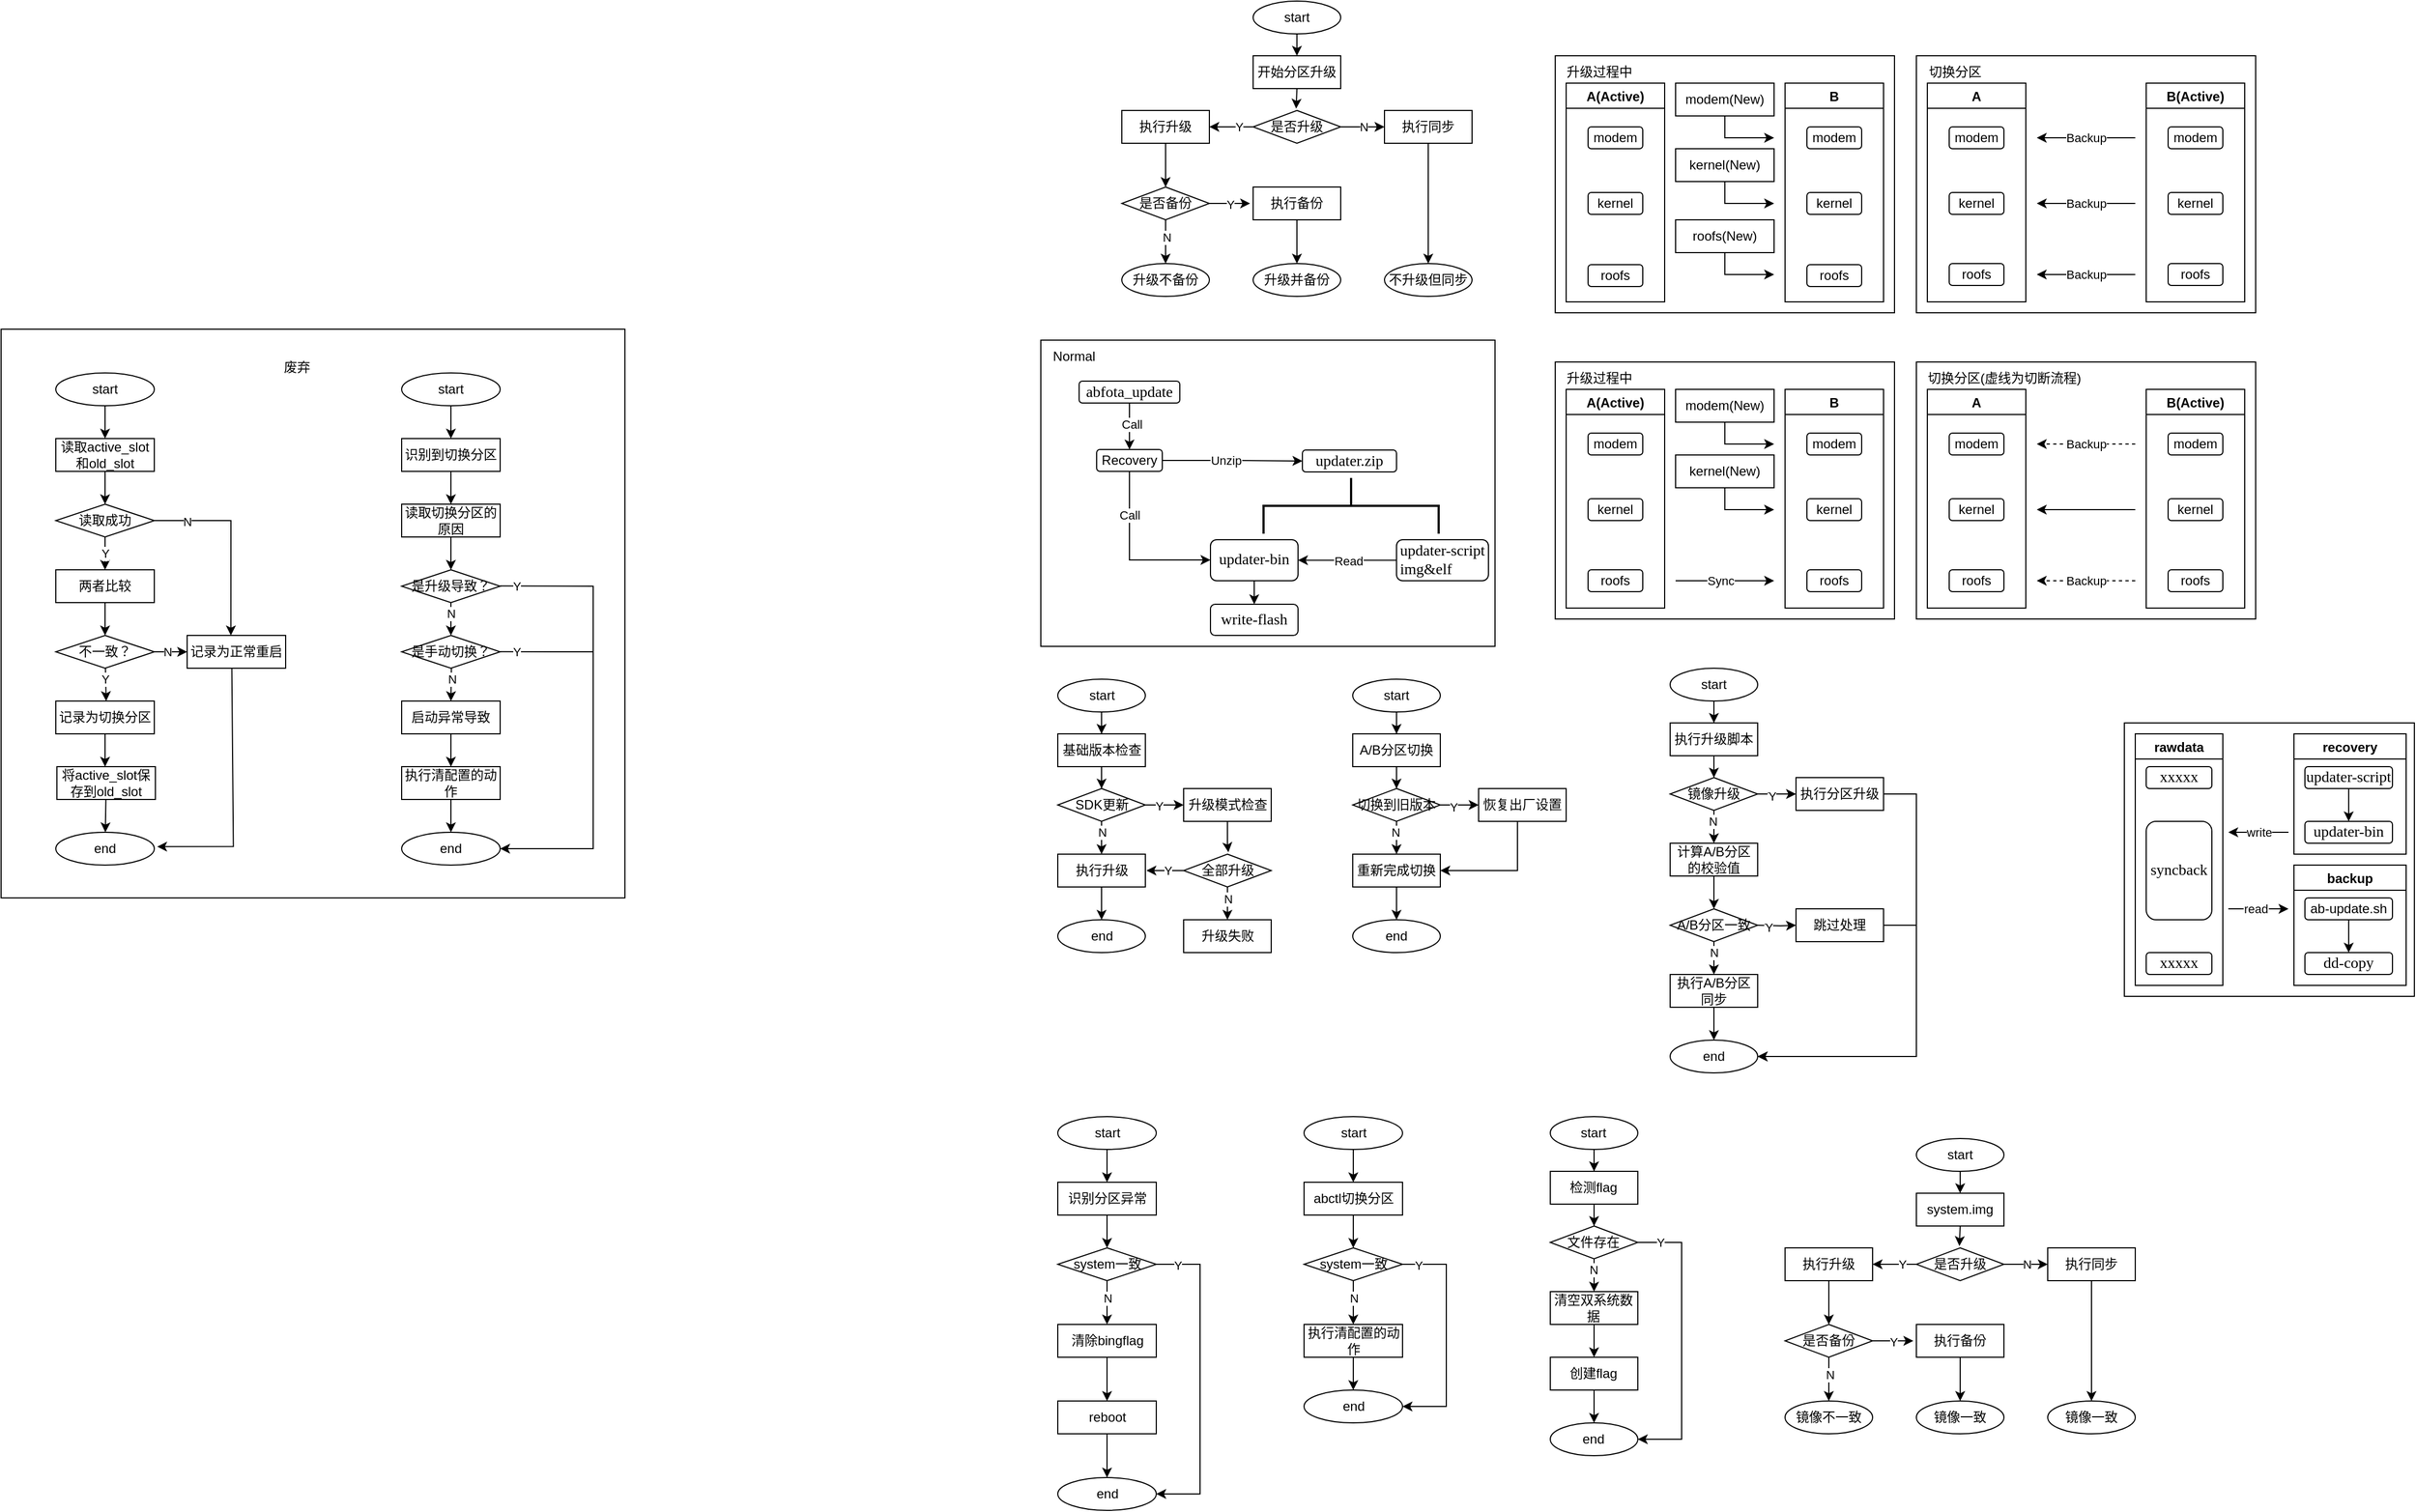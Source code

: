 <mxfile version="24.8.8">
  <diagram name="第 1 页" id="GCRl-8E6too8TkQ2BrHy">
    <mxGraphModel dx="2232" dy="937" grid="1" gridSize="10" guides="1" tooltips="1" connect="1" arrows="1" fold="1" page="0" pageScale="1" pageWidth="827" pageHeight="1169" math="0" shadow="0">
      <root>
        <mxCell id="0" />
        <mxCell id="1" parent="0" />
        <mxCell id="QupCcz_xxOZu8GiJnMtP-118" value="" style="rounded=0;whiteSpace=wrap;html=1;" vertex="1" parent="1">
          <mxGeometry x="-770" y="330" width="570" height="520" as="geometry" />
        </mxCell>
        <mxCell id="q4IoUWrboh84U8gEIqpk-14" value="" style="rounded=0;whiteSpace=wrap;html=1;" parent="1" vertex="1">
          <mxGeometry x="650" y="360" width="310" height="235" as="geometry" />
        </mxCell>
        <mxCell id="NOKJQwVUO0OvhM5oq2DQ-14" style="edgeStyle=orthogonalEdgeStyle;rounded=0;orthogonalLoop=1;jettySize=auto;html=1;exitX=0.5;exitY=1;exitDx=0;exitDy=0;entryX=0.5;entryY=0;entryDx=0;entryDy=0;" parent="1" source="NOKJQwVUO0OvhM5oq2DQ-1" target="NOKJQwVUO0OvhM5oq2DQ-2" edge="1">
          <mxGeometry relative="1" as="geometry" />
        </mxCell>
        <mxCell id="NOKJQwVUO0OvhM5oq2DQ-1" value="start" style="ellipse;whiteSpace=wrap;html=1;" parent="1" vertex="1">
          <mxGeometry x="374" y="30" width="80" height="30" as="geometry" />
        </mxCell>
        <mxCell id="NOKJQwVUO0OvhM5oq2DQ-2" value="开始分区升级" style="rounded=0;whiteSpace=wrap;html=1;" parent="1" vertex="1">
          <mxGeometry x="374" y="80" width="80" height="30" as="geometry" />
        </mxCell>
        <mxCell id="NOKJQwVUO0OvhM5oq2DQ-16" style="edgeStyle=orthogonalEdgeStyle;rounded=0;orthogonalLoop=1;jettySize=auto;html=1;entryX=1;entryY=0.5;entryDx=0;entryDy=0;" parent="1" source="NOKJQwVUO0OvhM5oq2DQ-3" target="NOKJQwVUO0OvhM5oq2DQ-4" edge="1">
          <mxGeometry relative="1" as="geometry" />
        </mxCell>
        <mxCell id="NOKJQwVUO0OvhM5oq2DQ-29" value="Y" style="edgeLabel;html=1;align=center;verticalAlign=middle;resizable=0;points=[];" parent="NOKJQwVUO0OvhM5oq2DQ-16" vertex="1" connectable="0">
          <mxGeometry x="-0.36" relative="1" as="geometry">
            <mxPoint as="offset" />
          </mxGeometry>
        </mxCell>
        <mxCell id="NOKJQwVUO0OvhM5oq2DQ-17" style="edgeStyle=orthogonalEdgeStyle;rounded=0;orthogonalLoop=1;jettySize=auto;html=1;exitX=1;exitY=0.5;exitDx=0;exitDy=0;entryX=0;entryY=0.5;entryDx=0;entryDy=0;" parent="1" source="NOKJQwVUO0OvhM5oq2DQ-3" target="NOKJQwVUO0OvhM5oq2DQ-7" edge="1">
          <mxGeometry relative="1" as="geometry" />
        </mxCell>
        <mxCell id="NOKJQwVUO0OvhM5oq2DQ-28" value="N" style="edgeLabel;html=1;align=center;verticalAlign=middle;resizable=0;points=[];" parent="NOKJQwVUO0OvhM5oq2DQ-17" vertex="1" connectable="0">
          <mxGeometry x="0.034" relative="1" as="geometry">
            <mxPoint as="offset" />
          </mxGeometry>
        </mxCell>
        <mxCell id="NOKJQwVUO0OvhM5oq2DQ-3" value="是否升级" style="rhombus;whiteSpace=wrap;html=1;" parent="1" vertex="1">
          <mxGeometry x="374" y="130" width="80" height="30" as="geometry" />
        </mxCell>
        <mxCell id="NOKJQwVUO0OvhM5oq2DQ-18" style="edgeStyle=orthogonalEdgeStyle;rounded=0;orthogonalLoop=1;jettySize=auto;html=1;entryX=0.5;entryY=0;entryDx=0;entryDy=0;" parent="1" source="NOKJQwVUO0OvhM5oq2DQ-4" target="NOKJQwVUO0OvhM5oq2DQ-5" edge="1">
          <mxGeometry relative="1" as="geometry" />
        </mxCell>
        <mxCell id="NOKJQwVUO0OvhM5oq2DQ-4" value="执行升级" style="rounded=0;whiteSpace=wrap;html=1;" parent="1" vertex="1">
          <mxGeometry x="254" y="130" width="80" height="30" as="geometry" />
        </mxCell>
        <mxCell id="NOKJQwVUO0OvhM5oq2DQ-19" style="edgeStyle=orthogonalEdgeStyle;rounded=0;orthogonalLoop=1;jettySize=auto;html=1;exitX=0.5;exitY=1;exitDx=0;exitDy=0;entryX=0.5;entryY=0;entryDx=0;entryDy=0;" parent="1" source="NOKJQwVUO0OvhM5oq2DQ-5" target="NOKJQwVUO0OvhM5oq2DQ-8" edge="1">
          <mxGeometry relative="1" as="geometry" />
        </mxCell>
        <mxCell id="NOKJQwVUO0OvhM5oq2DQ-31" value="N" style="edgeLabel;html=1;align=center;verticalAlign=middle;resizable=0;points=[];" parent="NOKJQwVUO0OvhM5oq2DQ-19" vertex="1" connectable="0">
          <mxGeometry x="-0.226" y="1" relative="1" as="geometry">
            <mxPoint as="offset" />
          </mxGeometry>
        </mxCell>
        <mxCell id="NOKJQwVUO0OvhM5oq2DQ-5" value="是否备份" style="rhombus;whiteSpace=wrap;html=1;" parent="1" vertex="1">
          <mxGeometry x="254" y="200" width="80" height="30" as="geometry" />
        </mxCell>
        <mxCell id="NOKJQwVUO0OvhM5oq2DQ-6" value="执行备份" style="rounded=0;whiteSpace=wrap;html=1;" parent="1" vertex="1">
          <mxGeometry x="374" y="200" width="80" height="30" as="geometry" />
        </mxCell>
        <mxCell id="NOKJQwVUO0OvhM5oq2DQ-22" style="edgeStyle=orthogonalEdgeStyle;rounded=0;orthogonalLoop=1;jettySize=auto;html=1;exitX=0.5;exitY=1;exitDx=0;exitDy=0;entryX=0.5;entryY=0;entryDx=0;entryDy=0;" parent="1" source="NOKJQwVUO0OvhM5oq2DQ-7" target="NOKJQwVUO0OvhM5oq2DQ-10" edge="1">
          <mxGeometry relative="1" as="geometry" />
        </mxCell>
        <mxCell id="NOKJQwVUO0OvhM5oq2DQ-7" value="执行同步" style="rounded=0;whiteSpace=wrap;html=1;" parent="1" vertex="1">
          <mxGeometry x="494" y="130" width="80" height="30" as="geometry" />
        </mxCell>
        <mxCell id="NOKJQwVUO0OvhM5oq2DQ-8" value="升级不备份" style="ellipse;whiteSpace=wrap;html=1;" parent="1" vertex="1">
          <mxGeometry x="254" y="270" width="80" height="30" as="geometry" />
        </mxCell>
        <mxCell id="NOKJQwVUO0OvhM5oq2DQ-9" value="升级并备份" style="ellipse;whiteSpace=wrap;html=1;" parent="1" vertex="1">
          <mxGeometry x="374" y="270" width="80" height="30" as="geometry" />
        </mxCell>
        <mxCell id="NOKJQwVUO0OvhM5oq2DQ-10" value="不升级但同步" style="ellipse;whiteSpace=wrap;html=1;" parent="1" vertex="1">
          <mxGeometry x="494" y="270" width="80" height="30" as="geometry" />
        </mxCell>
        <mxCell id="NOKJQwVUO0OvhM5oq2DQ-15" style="edgeStyle=orthogonalEdgeStyle;rounded=0;orthogonalLoop=1;jettySize=auto;html=1;exitX=0.5;exitY=1;exitDx=0;exitDy=0;entryX=0.491;entryY=-0.056;entryDx=0;entryDy=0;entryPerimeter=0;" parent="1" source="NOKJQwVUO0OvhM5oq2DQ-2" target="NOKJQwVUO0OvhM5oq2DQ-3" edge="1">
          <mxGeometry relative="1" as="geometry" />
        </mxCell>
        <mxCell id="NOKJQwVUO0OvhM5oq2DQ-20" style="edgeStyle=orthogonalEdgeStyle;rounded=0;orthogonalLoop=1;jettySize=auto;html=1;exitX=1;exitY=0.5;exitDx=0;exitDy=0;entryX=-0.035;entryY=0.495;entryDx=0;entryDy=0;entryPerimeter=0;" parent="1" source="NOKJQwVUO0OvhM5oq2DQ-5" target="NOKJQwVUO0OvhM5oq2DQ-6" edge="1">
          <mxGeometry relative="1" as="geometry" />
        </mxCell>
        <mxCell id="NOKJQwVUO0OvhM5oq2DQ-30" value="Y" style="edgeLabel;html=1;align=center;verticalAlign=middle;resizable=0;points=[];" parent="NOKJQwVUO0OvhM5oq2DQ-20" vertex="1" connectable="0">
          <mxGeometry x="0.019" y="-1" relative="1" as="geometry">
            <mxPoint as="offset" />
          </mxGeometry>
        </mxCell>
        <mxCell id="NOKJQwVUO0OvhM5oq2DQ-21" style="edgeStyle=orthogonalEdgeStyle;rounded=0;orthogonalLoop=1;jettySize=auto;html=1;exitX=0.5;exitY=1;exitDx=0;exitDy=0;entryX=0.5;entryY=0;entryDx=0;entryDy=0;" parent="1" source="NOKJQwVUO0OvhM5oq2DQ-6" target="NOKJQwVUO0OvhM5oq2DQ-9" edge="1">
          <mxGeometry relative="1" as="geometry" />
        </mxCell>
        <mxCell id="q4IoUWrboh84U8gEIqpk-1" value="A(Active)" style="swimlane;" parent="1" vertex="1">
          <mxGeometry x="660" y="385" width="90" height="200" as="geometry">
            <mxRectangle x="210" y="630" width="90" height="30" as="alternateBounds" />
          </mxGeometry>
        </mxCell>
        <mxCell id="q4IoUWrboh84U8gEIqpk-2" value="modem" style="rounded=1;whiteSpace=wrap;html=1;" parent="q4IoUWrboh84U8gEIqpk-1" vertex="1">
          <mxGeometry x="20" y="40" width="50" height="20" as="geometry" />
        </mxCell>
        <mxCell id="q4IoUWrboh84U8gEIqpk-3" value="kernel" style="rounded=1;whiteSpace=wrap;html=1;" parent="q4IoUWrboh84U8gEIqpk-1" vertex="1">
          <mxGeometry x="20" y="100" width="50" height="20" as="geometry" />
        </mxCell>
        <mxCell id="q4IoUWrboh84U8gEIqpk-4" value="roofs" style="rounded=1;whiteSpace=wrap;html=1;" parent="q4IoUWrboh84U8gEIqpk-1" vertex="1">
          <mxGeometry x="20" y="165" width="50" height="20" as="geometry" />
        </mxCell>
        <mxCell id="q4IoUWrboh84U8gEIqpk-5" value="B" style="swimlane;" parent="1" vertex="1">
          <mxGeometry x="860" y="385" width="90" height="200" as="geometry">
            <mxRectangle x="210" y="630" width="90" height="30" as="alternateBounds" />
          </mxGeometry>
        </mxCell>
        <mxCell id="q4IoUWrboh84U8gEIqpk-6" value="modem" style="rounded=1;whiteSpace=wrap;html=1;" parent="q4IoUWrboh84U8gEIqpk-5" vertex="1">
          <mxGeometry x="20" y="40" width="50" height="20" as="geometry" />
        </mxCell>
        <mxCell id="q4IoUWrboh84U8gEIqpk-7" value="kernel" style="rounded=1;whiteSpace=wrap;html=1;" parent="q4IoUWrboh84U8gEIqpk-5" vertex="1">
          <mxGeometry x="20" y="100" width="50" height="20" as="geometry" />
        </mxCell>
        <mxCell id="q4IoUWrboh84U8gEIqpk-8" value="roofs" style="rounded=1;whiteSpace=wrap;html=1;" parent="q4IoUWrboh84U8gEIqpk-5" vertex="1">
          <mxGeometry x="20" y="165" width="50" height="20" as="geometry" />
        </mxCell>
        <mxCell id="q4IoUWrboh84U8gEIqpk-12" value="" style="endArrow=classic;html=1;rounded=0;" parent="1" edge="1">
          <mxGeometry width="50" height="50" relative="1" as="geometry">
            <mxPoint x="760" y="560" as="sourcePoint" />
            <mxPoint x="850" y="560" as="targetPoint" />
          </mxGeometry>
        </mxCell>
        <mxCell id="q4IoUWrboh84U8gEIqpk-21" value="Sync" style="edgeLabel;html=1;align=center;verticalAlign=middle;resizable=0;points=[];" parent="q4IoUWrboh84U8gEIqpk-12" vertex="1" connectable="0">
          <mxGeometry x="-0.102" relative="1" as="geometry">
            <mxPoint as="offset" />
          </mxGeometry>
        </mxCell>
        <mxCell id="q4IoUWrboh84U8gEIqpk-24" value="modem(New)" style="rounded=0;whiteSpace=wrap;html=1;" parent="1" vertex="1">
          <mxGeometry x="760" y="385" width="90" height="30" as="geometry" />
        </mxCell>
        <mxCell id="q4IoUWrboh84U8gEIqpk-25" value="" style="endArrow=classic;html=1;rounded=0;entryX=0.645;entryY=0.489;entryDx=0;entryDy=0;entryPerimeter=0;exitX=0.5;exitY=1;exitDx=0;exitDy=0;" parent="1" source="q4IoUWrboh84U8gEIqpk-24" edge="1">
          <mxGeometry width="50" height="50" relative="1" as="geometry">
            <mxPoint x="780.05" y="435.08" as="sourcePoint" />
            <mxPoint x="850" y="434.995" as="targetPoint" />
            <Array as="points">
              <mxPoint x="805" y="435" />
            </Array>
          </mxGeometry>
        </mxCell>
        <mxCell id="q4IoUWrboh84U8gEIqpk-26" value="" style="rounded=0;whiteSpace=wrap;html=1;" parent="1" vertex="1">
          <mxGeometry x="980" y="360" width="310" height="235" as="geometry" />
        </mxCell>
        <mxCell id="q4IoUWrboh84U8gEIqpk-27" value="A" style="swimlane;" parent="1" vertex="1">
          <mxGeometry x="990" y="385" width="90" height="200" as="geometry">
            <mxRectangle x="210" y="630" width="90" height="30" as="alternateBounds" />
          </mxGeometry>
        </mxCell>
        <mxCell id="q4IoUWrboh84U8gEIqpk-28" value="modem" style="rounded=1;whiteSpace=wrap;html=1;" parent="q4IoUWrboh84U8gEIqpk-27" vertex="1">
          <mxGeometry x="20" y="40" width="50" height="20" as="geometry" />
        </mxCell>
        <mxCell id="q4IoUWrboh84U8gEIqpk-29" value="kernel" style="rounded=1;whiteSpace=wrap;html=1;" parent="q4IoUWrboh84U8gEIqpk-27" vertex="1">
          <mxGeometry x="20" y="100" width="50" height="20" as="geometry" />
        </mxCell>
        <mxCell id="q4IoUWrboh84U8gEIqpk-30" value="roofs" style="rounded=1;whiteSpace=wrap;html=1;" parent="q4IoUWrboh84U8gEIqpk-27" vertex="1">
          <mxGeometry x="20" y="165" width="50" height="20" as="geometry" />
        </mxCell>
        <mxCell id="q4IoUWrboh84U8gEIqpk-31" value="B(Active)" style="swimlane;" parent="1" vertex="1">
          <mxGeometry x="1190" y="385" width="90" height="200" as="geometry">
            <mxRectangle x="210" y="630" width="90" height="30" as="alternateBounds" />
          </mxGeometry>
        </mxCell>
        <mxCell id="q4IoUWrboh84U8gEIqpk-32" value="modem" style="rounded=1;whiteSpace=wrap;html=1;" parent="q4IoUWrboh84U8gEIqpk-31" vertex="1">
          <mxGeometry x="20" y="40" width="50" height="20" as="geometry" />
        </mxCell>
        <mxCell id="q4IoUWrboh84U8gEIqpk-33" value="kernel" style="rounded=1;whiteSpace=wrap;html=1;" parent="q4IoUWrboh84U8gEIqpk-31" vertex="1">
          <mxGeometry x="20" y="100" width="50" height="20" as="geometry" />
        </mxCell>
        <mxCell id="q4IoUWrboh84U8gEIqpk-34" value="roofs" style="rounded=1;whiteSpace=wrap;html=1;" parent="q4IoUWrboh84U8gEIqpk-31" vertex="1">
          <mxGeometry x="20" y="165" width="50" height="20" as="geometry" />
        </mxCell>
        <mxCell id="q4IoUWrboh84U8gEIqpk-41" value="" style="endArrow=classic;html=1;rounded=0;dashed=1;" parent="1" edge="1">
          <mxGeometry width="50" height="50" relative="1" as="geometry">
            <mxPoint x="1180" y="435" as="sourcePoint" />
            <mxPoint x="1090" y="435" as="targetPoint" />
          </mxGeometry>
        </mxCell>
        <mxCell id="q4IoUWrboh84U8gEIqpk-43" value="Backup" style="edgeLabel;html=1;align=center;verticalAlign=middle;resizable=0;points=[];" parent="q4IoUWrboh84U8gEIqpk-41" vertex="1" connectable="0">
          <mxGeometry x="0.235" y="-1" relative="1" as="geometry">
            <mxPoint x="10" y="1" as="offset" />
          </mxGeometry>
        </mxCell>
        <mxCell id="q4IoUWrboh84U8gEIqpk-44" value="" style="endArrow=classic;html=1;rounded=0;" parent="1" edge="1">
          <mxGeometry width="50" height="50" relative="1" as="geometry">
            <mxPoint x="1180" y="495" as="sourcePoint" />
            <mxPoint x="1090" y="495" as="targetPoint" />
          </mxGeometry>
        </mxCell>
        <mxCell id="q4IoUWrboh84U8gEIqpk-48" value="升级过程中" style="text;html=1;align=center;verticalAlign=middle;resizable=0;points=[];autosize=1;strokeColor=none;fillColor=none;" parent="1" vertex="1">
          <mxGeometry x="650" y="360" width="80" height="30" as="geometry" />
        </mxCell>
        <mxCell id="q4IoUWrboh84U8gEIqpk-49" value="切换分区(虚线为切断流程)" style="text;html=1;align=center;verticalAlign=middle;resizable=0;points=[];autosize=1;strokeColor=none;fillColor=none;" parent="1" vertex="1">
          <mxGeometry x="980" y="360" width="160" height="30" as="geometry" />
        </mxCell>
        <mxCell id="q4IoUWrboh84U8gEIqpk-50" value="kernel(New)" style="rounded=0;whiteSpace=wrap;html=1;" parent="1" vertex="1">
          <mxGeometry x="760" y="445" width="90" height="30" as="geometry" />
        </mxCell>
        <mxCell id="q4IoUWrboh84U8gEIqpk-52" value="" style="endArrow=classic;html=1;rounded=0;entryX=0.645;entryY=0.489;entryDx=0;entryDy=0;entryPerimeter=0;exitX=0.5;exitY=1;exitDx=0;exitDy=0;" parent="1" edge="1">
          <mxGeometry width="50" height="50" relative="1" as="geometry">
            <mxPoint x="805" y="475" as="sourcePoint" />
            <mxPoint x="850" y="494.995" as="targetPoint" />
            <Array as="points">
              <mxPoint x="805" y="495" />
            </Array>
          </mxGeometry>
        </mxCell>
        <mxCell id="q4IoUWrboh84U8gEIqpk-53" value="" style="rounded=0;whiteSpace=wrap;html=1;" parent="1" vertex="1">
          <mxGeometry x="180" y="340" width="415" height="280" as="geometry" />
        </mxCell>
        <mxCell id="q4IoUWrboh84U8gEIqpk-69" style="edgeStyle=orthogonalEdgeStyle;rounded=0;orthogonalLoop=1;jettySize=auto;html=1;entryX=0;entryY=0.5;entryDx=0;entryDy=0;" parent="1" source="q4IoUWrboh84U8gEIqpk-55" target="q4IoUWrboh84U8gEIqpk-57" edge="1">
          <mxGeometry relative="1" as="geometry" />
        </mxCell>
        <mxCell id="q4IoUWrboh84U8gEIqpk-77" value="Unzip" style="edgeLabel;html=1;align=center;verticalAlign=middle;resizable=0;points=[];" parent="q4IoUWrboh84U8gEIqpk-69" vertex="1" connectable="0">
          <mxGeometry x="-0.241" y="1" relative="1" as="geometry">
            <mxPoint x="9" y="1" as="offset" />
          </mxGeometry>
        </mxCell>
        <mxCell id="q4IoUWrboh84U8gEIqpk-71" style="edgeStyle=orthogonalEdgeStyle;rounded=0;orthogonalLoop=1;jettySize=auto;html=1;entryX=0;entryY=0.5;entryDx=0;entryDy=0;" parent="1" source="q4IoUWrboh84U8gEIqpk-55" target="q4IoUWrboh84U8gEIqpk-59" edge="1">
          <mxGeometry relative="1" as="geometry">
            <Array as="points">
              <mxPoint x="261" y="541" />
              <mxPoint x="335" y="541" />
            </Array>
          </mxGeometry>
        </mxCell>
        <mxCell id="q4IoUWrboh84U8gEIqpk-76" value="Call" style="edgeLabel;html=1;align=center;verticalAlign=middle;resizable=0;points=[];" parent="q4IoUWrboh84U8gEIqpk-71" vertex="1" connectable="0">
          <mxGeometry x="-0.492" relative="1" as="geometry">
            <mxPoint as="offset" />
          </mxGeometry>
        </mxCell>
        <mxCell id="q4IoUWrboh84U8gEIqpk-55" value="Recovery" style="rounded=1;whiteSpace=wrap;html=1;" parent="1" vertex="1">
          <mxGeometry x="231" y="440" width="60" height="20" as="geometry" />
        </mxCell>
        <mxCell id="q4IoUWrboh84U8gEIqpk-73" style="edgeStyle=orthogonalEdgeStyle;rounded=0;orthogonalLoop=1;jettySize=auto;html=1;entryX=1;entryY=0.5;entryDx=0;entryDy=0;" parent="1" source="q4IoUWrboh84U8gEIqpk-56" target="q4IoUWrboh84U8gEIqpk-59" edge="1">
          <mxGeometry relative="1" as="geometry" />
        </mxCell>
        <mxCell id="q4IoUWrboh84U8gEIqpk-74" value="Read" style="edgeLabel;html=1;align=center;verticalAlign=middle;resizable=0;points=[];" parent="q4IoUWrboh84U8gEIqpk-73" vertex="1" connectable="0">
          <mxGeometry x="0.093" y="1" relative="1" as="geometry">
            <mxPoint x="5" y="-1" as="offset" />
          </mxGeometry>
        </mxCell>
        <mxCell id="q4IoUWrboh84U8gEIqpk-56" value="&lt;p style=&quot;margin: 0pt 0pt 0.0pt; text-align: justify; font-family: &amp;quot;Times New Roman&amp;quot;; font-size: 10.5pt;&quot; class=&quot;MsoNormal&quot;&gt;&lt;span style=&quot;font-family: 宋体; font-size: 10.5pt;&quot;&gt;&lt;font face=&quot;Times New Roman&quot;&gt;updater-&lt;/font&gt;&lt;/span&gt;&lt;span style=&quot;font-size: 10.5pt; background-color: initial;&quot;&gt;script&lt;br&gt;img&amp;amp;elf&lt;/span&gt;&lt;/p&gt;" style="rounded=1;whiteSpace=wrap;html=1;" parent="1" vertex="1">
          <mxGeometry x="505" y="522.5" width="84" height="37.5" as="geometry" />
        </mxCell>
        <mxCell id="q4IoUWrboh84U8gEIqpk-57" value="&lt;p style=&quot;margin: 0pt 0pt 0.0pt; text-align: justify; font-family: &amp;quot;Times New Roman&amp;quot;; font-size: 10.5pt;&quot; class=&quot;MsoNormal&quot;&gt;&lt;span style=&quot;font-family: 宋体; font-size: 10.5pt;&quot;&gt;&lt;font face=&quot;Times New Roman&quot;&gt;updater.zip&lt;/font&gt;&lt;/span&gt;&lt;/p&gt;" style="rounded=1;whiteSpace=wrap;html=1;" parent="1" vertex="1">
          <mxGeometry x="419" y="440.5" width="86" height="20" as="geometry" />
        </mxCell>
        <mxCell id="q4IoUWrboh84U8gEIqpk-94" value="" style="edgeStyle=orthogonalEdgeStyle;rounded=0;orthogonalLoop=1;jettySize=auto;html=1;" parent="1" source="q4IoUWrboh84U8gEIqpk-59" target="q4IoUWrboh84U8gEIqpk-93" edge="1">
          <mxGeometry relative="1" as="geometry" />
        </mxCell>
        <mxCell id="q4IoUWrboh84U8gEIqpk-59" value="&lt;p style=&quot;margin: 0pt 0pt 0.0pt; text-align: justify; font-family: &amp;quot;Times New Roman&amp;quot;; font-size: 10.5pt;&quot; class=&quot;MsoNormal&quot;&gt;&lt;span style=&quot;font-family: 宋体; font-size: 10.5pt;&quot;&gt;&lt;font face=&quot;Times New Roman&quot;&gt;updater-bin&lt;/font&gt;&lt;/span&gt;&lt;/p&gt;" style="rounded=1;whiteSpace=wrap;html=1;" parent="1" vertex="1">
          <mxGeometry x="335" y="522.5" width="80" height="37.5" as="geometry" />
        </mxCell>
        <mxCell id="q4IoUWrboh84U8gEIqpk-60" value="" style="strokeWidth=2;html=1;shape=mxgraph.flowchart.annotation_2;align=left;labelPosition=right;pointerEvents=1;rotation=90;" parent="1" vertex="1">
          <mxGeometry x="438" y="411.5" width="51" height="160" as="geometry" />
        </mxCell>
        <mxCell id="q4IoUWrboh84U8gEIqpk-63" value="Normal" style="text;html=1;align=center;verticalAlign=middle;resizable=0;points=[];autosize=1;strokeColor=none;fillColor=none;" parent="1" vertex="1">
          <mxGeometry x="180" y="340" width="60" height="30" as="geometry" />
        </mxCell>
        <mxCell id="q4IoUWrboh84U8gEIqpk-66" value="" style="edgeStyle=orthogonalEdgeStyle;rounded=0;orthogonalLoop=1;jettySize=auto;html=1;" parent="1" source="q4IoUWrboh84U8gEIqpk-65" target="q4IoUWrboh84U8gEIqpk-55" edge="1">
          <mxGeometry relative="1" as="geometry" />
        </mxCell>
        <mxCell id="q4IoUWrboh84U8gEIqpk-75" value="Call" style="edgeLabel;html=1;align=center;verticalAlign=middle;resizable=0;points=[];" parent="q4IoUWrboh84U8gEIqpk-66" vertex="1" connectable="0">
          <mxGeometry x="-0.111" y="2" relative="1" as="geometry">
            <mxPoint as="offset" />
          </mxGeometry>
        </mxCell>
        <mxCell id="q4IoUWrboh84U8gEIqpk-65" value="&lt;p style=&quot;margin: 0pt 0pt 0.0pt; text-align: justify;&quot; class=&quot;MsoNormal&quot;&gt;&lt;font face=&quot;Times New Roman&quot;&gt;&lt;span style=&quot;font-size: 14px;&quot;&gt;abfota_update&lt;/span&gt;&lt;/font&gt;&lt;br&gt;&lt;/p&gt;" style="rounded=1;whiteSpace=wrap;html=1;" parent="1" vertex="1">
          <mxGeometry x="215" y="377.5" width="92" height="20" as="geometry" />
        </mxCell>
        <mxCell id="q4IoUWrboh84U8gEIqpk-93" value="&lt;p style=&quot;margin: 0pt 0pt 0.0pt; text-align: justify; font-family: &amp;quot;Times New Roman&amp;quot;; font-size: 10.5pt;&quot; class=&quot;MsoNormal&quot;&gt;&lt;span style=&quot;font-family: 宋体; font-size: 10.5pt;&quot;&gt;&lt;font face=&quot;Times New Roman&quot;&gt;write-flash&lt;/font&gt;&lt;/span&gt;&lt;/p&gt;" style="rounded=1;whiteSpace=wrap;html=1;" parent="1" vertex="1">
          <mxGeometry x="335" y="581.5" width="80" height="28.5" as="geometry" />
        </mxCell>
        <mxCell id="q4IoUWrboh84U8gEIqpk-95" value="" style="endArrow=classic;html=1;rounded=0;dashed=1;" parent="1" edge="1">
          <mxGeometry width="50" height="50" relative="1" as="geometry">
            <mxPoint x="1180" y="560" as="sourcePoint" />
            <mxPoint x="1090" y="560" as="targetPoint" />
          </mxGeometry>
        </mxCell>
        <mxCell id="q4IoUWrboh84U8gEIqpk-96" value="Backup" style="edgeLabel;html=1;align=center;verticalAlign=middle;resizable=0;points=[];" parent="q4IoUWrboh84U8gEIqpk-95" vertex="1" connectable="0">
          <mxGeometry x="0.235" y="-1" relative="1" as="geometry">
            <mxPoint x="10" y="1" as="offset" />
          </mxGeometry>
        </mxCell>
        <mxCell id="q4IoUWrboh84U8gEIqpk-97" value="" style="rounded=0;whiteSpace=wrap;html=1;" parent="1" vertex="1">
          <mxGeometry x="650" y="80" width="310" height="235" as="geometry" />
        </mxCell>
        <mxCell id="q4IoUWrboh84U8gEIqpk-98" value="A(Active)" style="swimlane;" parent="1" vertex="1">
          <mxGeometry x="660" y="105" width="90" height="200" as="geometry">
            <mxRectangle x="210" y="630" width="90" height="30" as="alternateBounds" />
          </mxGeometry>
        </mxCell>
        <mxCell id="q4IoUWrboh84U8gEIqpk-99" value="modem" style="rounded=1;whiteSpace=wrap;html=1;" parent="q4IoUWrboh84U8gEIqpk-98" vertex="1">
          <mxGeometry x="20" y="40" width="50" height="20" as="geometry" />
        </mxCell>
        <mxCell id="q4IoUWrboh84U8gEIqpk-100" value="kernel" style="rounded=1;whiteSpace=wrap;html=1;" parent="q4IoUWrboh84U8gEIqpk-98" vertex="1">
          <mxGeometry x="20" y="100" width="50" height="20" as="geometry" />
        </mxCell>
        <mxCell id="q4IoUWrboh84U8gEIqpk-101" value="roofs" style="rounded=1;whiteSpace=wrap;html=1;" parent="q4IoUWrboh84U8gEIqpk-98" vertex="1">
          <mxGeometry x="20" y="166" width="50" height="20" as="geometry" />
        </mxCell>
        <mxCell id="q4IoUWrboh84U8gEIqpk-102" value="B" style="swimlane;" parent="1" vertex="1">
          <mxGeometry x="860" y="105" width="90" height="200" as="geometry">
            <mxRectangle x="210" y="630" width="90" height="30" as="alternateBounds" />
          </mxGeometry>
        </mxCell>
        <mxCell id="q4IoUWrboh84U8gEIqpk-103" value="modem" style="rounded=1;whiteSpace=wrap;html=1;" parent="q4IoUWrboh84U8gEIqpk-102" vertex="1">
          <mxGeometry x="20" y="40" width="50" height="20" as="geometry" />
        </mxCell>
        <mxCell id="q4IoUWrboh84U8gEIqpk-104" value="kernel" style="rounded=1;whiteSpace=wrap;html=1;" parent="q4IoUWrboh84U8gEIqpk-102" vertex="1">
          <mxGeometry x="20" y="100" width="50" height="20" as="geometry" />
        </mxCell>
        <mxCell id="q4IoUWrboh84U8gEIqpk-105" value="roofs" style="rounded=1;whiteSpace=wrap;html=1;" parent="q4IoUWrboh84U8gEIqpk-102" vertex="1">
          <mxGeometry x="20" y="166" width="50" height="20" as="geometry" />
        </mxCell>
        <mxCell id="q4IoUWrboh84U8gEIqpk-108" value="modem(New)" style="rounded=0;whiteSpace=wrap;html=1;" parent="1" vertex="1">
          <mxGeometry x="760" y="105" width="90" height="30" as="geometry" />
        </mxCell>
        <mxCell id="q4IoUWrboh84U8gEIqpk-109" value="" style="endArrow=classic;html=1;rounded=0;entryX=0.645;entryY=0.489;entryDx=0;entryDy=0;entryPerimeter=0;exitX=0.5;exitY=1;exitDx=0;exitDy=0;" parent="1" source="q4IoUWrboh84U8gEIqpk-108" edge="1">
          <mxGeometry width="50" height="50" relative="1" as="geometry">
            <mxPoint x="780.05" y="155.08" as="sourcePoint" />
            <mxPoint x="850" y="154.995" as="targetPoint" />
            <Array as="points">
              <mxPoint x="805" y="155" />
            </Array>
          </mxGeometry>
        </mxCell>
        <mxCell id="q4IoUWrboh84U8gEIqpk-110" value="" style="rounded=0;whiteSpace=wrap;html=1;" parent="1" vertex="1">
          <mxGeometry x="980" y="80" width="310" height="235" as="geometry" />
        </mxCell>
        <mxCell id="q4IoUWrboh84U8gEIqpk-111" value="A" style="swimlane;" parent="1" vertex="1">
          <mxGeometry x="990" y="105" width="90" height="200" as="geometry">
            <mxRectangle x="210" y="630" width="90" height="30" as="alternateBounds" />
          </mxGeometry>
        </mxCell>
        <mxCell id="q4IoUWrboh84U8gEIqpk-112" value="modem" style="rounded=1;whiteSpace=wrap;html=1;" parent="q4IoUWrboh84U8gEIqpk-111" vertex="1">
          <mxGeometry x="20" y="40" width="50" height="20" as="geometry" />
        </mxCell>
        <mxCell id="q4IoUWrboh84U8gEIqpk-113" value="kernel" style="rounded=1;whiteSpace=wrap;html=1;" parent="q4IoUWrboh84U8gEIqpk-111" vertex="1">
          <mxGeometry x="20" y="100" width="50" height="20" as="geometry" />
        </mxCell>
        <mxCell id="q4IoUWrboh84U8gEIqpk-114" value="roofs" style="rounded=1;whiteSpace=wrap;html=1;" parent="q4IoUWrboh84U8gEIqpk-111" vertex="1">
          <mxGeometry x="20" y="165" width="50" height="20" as="geometry" />
        </mxCell>
        <mxCell id="q4IoUWrboh84U8gEIqpk-115" value="B(Active)" style="swimlane;" parent="1" vertex="1">
          <mxGeometry x="1190" y="105" width="90" height="200" as="geometry">
            <mxRectangle x="210" y="630" width="90" height="30" as="alternateBounds" />
          </mxGeometry>
        </mxCell>
        <mxCell id="q4IoUWrboh84U8gEIqpk-116" value="modem" style="rounded=1;whiteSpace=wrap;html=1;" parent="q4IoUWrboh84U8gEIqpk-115" vertex="1">
          <mxGeometry x="20" y="40" width="50" height="20" as="geometry" />
        </mxCell>
        <mxCell id="q4IoUWrboh84U8gEIqpk-117" value="kernel" style="rounded=1;whiteSpace=wrap;html=1;" parent="q4IoUWrboh84U8gEIqpk-115" vertex="1">
          <mxGeometry x="20" y="100" width="50" height="20" as="geometry" />
        </mxCell>
        <mxCell id="q4IoUWrboh84U8gEIqpk-118" value="roofs" style="rounded=1;whiteSpace=wrap;html=1;" parent="q4IoUWrboh84U8gEIqpk-115" vertex="1">
          <mxGeometry x="20" y="165" width="50" height="20" as="geometry" />
        </mxCell>
        <mxCell id="q4IoUWrboh84U8gEIqpk-119" value="" style="endArrow=classic;html=1;rounded=0;" parent="1" edge="1">
          <mxGeometry width="50" height="50" relative="1" as="geometry">
            <mxPoint x="1180" y="155" as="sourcePoint" />
            <mxPoint x="1090" y="155" as="targetPoint" />
          </mxGeometry>
        </mxCell>
        <mxCell id="q4IoUWrboh84U8gEIqpk-120" value="Backup" style="edgeLabel;html=1;align=center;verticalAlign=middle;resizable=0;points=[];" parent="q4IoUWrboh84U8gEIqpk-119" vertex="1" connectable="0">
          <mxGeometry x="0.235" y="-1" relative="1" as="geometry">
            <mxPoint x="10" y="1" as="offset" />
          </mxGeometry>
        </mxCell>
        <mxCell id="q4IoUWrboh84U8gEIqpk-121" value="" style="endArrow=classic;html=1;rounded=0;" parent="1" edge="1">
          <mxGeometry width="50" height="50" relative="1" as="geometry">
            <mxPoint x="1180" y="215" as="sourcePoint" />
            <mxPoint x="1090" y="215" as="targetPoint" />
          </mxGeometry>
        </mxCell>
        <mxCell id="q4IoUWrboh84U8gEIqpk-122" value="Backup" style="edgeLabel;html=1;align=center;verticalAlign=middle;resizable=0;points=[];" parent="q4IoUWrboh84U8gEIqpk-121" vertex="1" connectable="0">
          <mxGeometry x="0.235" y="-1" relative="1" as="geometry">
            <mxPoint x="10" y="1" as="offset" />
          </mxGeometry>
        </mxCell>
        <mxCell id="q4IoUWrboh84U8gEIqpk-123" value="升级过程中" style="text;html=1;align=center;verticalAlign=middle;resizable=0;points=[];autosize=1;strokeColor=none;fillColor=none;" parent="1" vertex="1">
          <mxGeometry x="650" y="80" width="80" height="30" as="geometry" />
        </mxCell>
        <mxCell id="q4IoUWrboh84U8gEIqpk-124" value="切换分区" style="text;html=1;align=center;verticalAlign=middle;resizable=0;points=[];autosize=1;strokeColor=none;fillColor=none;" parent="1" vertex="1">
          <mxGeometry x="980" y="80" width="70" height="30" as="geometry" />
        </mxCell>
        <mxCell id="q4IoUWrboh84U8gEIqpk-125" value="kernel(New)" style="rounded=0;whiteSpace=wrap;html=1;" parent="1" vertex="1">
          <mxGeometry x="760" y="165" width="90" height="30" as="geometry" />
        </mxCell>
        <mxCell id="q4IoUWrboh84U8gEIqpk-126" value="" style="endArrow=classic;html=1;rounded=0;entryX=0.645;entryY=0.489;entryDx=0;entryDy=0;entryPerimeter=0;exitX=0.5;exitY=1;exitDx=0;exitDy=0;" parent="1" edge="1">
          <mxGeometry width="50" height="50" relative="1" as="geometry">
            <mxPoint x="805" y="195" as="sourcePoint" />
            <mxPoint x="850" y="214.995" as="targetPoint" />
            <Array as="points">
              <mxPoint x="805" y="215" />
            </Array>
          </mxGeometry>
        </mxCell>
        <mxCell id="q4IoUWrboh84U8gEIqpk-127" value="" style="endArrow=classic;html=1;rounded=0;" parent="1" edge="1">
          <mxGeometry width="50" height="50" relative="1" as="geometry">
            <mxPoint x="1180" y="280" as="sourcePoint" />
            <mxPoint x="1090" y="280" as="targetPoint" />
          </mxGeometry>
        </mxCell>
        <mxCell id="q4IoUWrboh84U8gEIqpk-128" value="Backup" style="edgeLabel;html=1;align=center;verticalAlign=middle;resizable=0;points=[];" parent="q4IoUWrboh84U8gEIqpk-127" vertex="1" connectable="0">
          <mxGeometry x="0.235" y="-1" relative="1" as="geometry">
            <mxPoint x="10" y="1" as="offset" />
          </mxGeometry>
        </mxCell>
        <mxCell id="q4IoUWrboh84U8gEIqpk-129" value="" style="endArrow=classic;html=1;rounded=0;entryX=0.645;entryY=0.489;entryDx=0;entryDy=0;entryPerimeter=0;exitX=0.5;exitY=1;exitDx=0;exitDy=0;" parent="1" edge="1">
          <mxGeometry width="50" height="50" relative="1" as="geometry">
            <mxPoint x="805" y="260" as="sourcePoint" />
            <mxPoint x="850" y="279.995" as="targetPoint" />
            <Array as="points">
              <mxPoint x="805" y="280" />
            </Array>
          </mxGeometry>
        </mxCell>
        <mxCell id="q4IoUWrboh84U8gEIqpk-130" value="roofs(New)" style="rounded=0;whiteSpace=wrap;html=1;" parent="1" vertex="1">
          <mxGeometry x="760" y="230" width="90" height="30" as="geometry" />
        </mxCell>
        <mxCell id="eJC4iJAMDMBGixWMzzi8-10" style="edgeStyle=orthogonalEdgeStyle;rounded=0;orthogonalLoop=1;jettySize=auto;html=1;entryX=0.5;entryY=0;entryDx=0;entryDy=0;" parent="1" source="eJC4iJAMDMBGixWMzzi8-1" target="eJC4iJAMDMBGixWMzzi8-2" edge="1">
          <mxGeometry relative="1" as="geometry" />
        </mxCell>
        <mxCell id="eJC4iJAMDMBGixWMzzi8-1" value="start" style="ellipse;whiteSpace=wrap;html=1;" parent="1" vertex="1">
          <mxGeometry x="195.5" y="650" width="80" height="30" as="geometry" />
        </mxCell>
        <mxCell id="eJC4iJAMDMBGixWMzzi8-11" style="edgeStyle=orthogonalEdgeStyle;rounded=0;orthogonalLoop=1;jettySize=auto;html=1;entryX=0.5;entryY=0;entryDx=0;entryDy=0;" parent="1" source="eJC4iJAMDMBGixWMzzi8-2" target="eJC4iJAMDMBGixWMzzi8-3" edge="1">
          <mxGeometry relative="1" as="geometry" />
        </mxCell>
        <mxCell id="eJC4iJAMDMBGixWMzzi8-2" value="基础版本检查" style="rounded=0;whiteSpace=wrap;html=1;" parent="1" vertex="1">
          <mxGeometry x="195.5" y="700" width="80" height="30" as="geometry" />
        </mxCell>
        <mxCell id="eJC4iJAMDMBGixWMzzi8-12" style="edgeStyle=orthogonalEdgeStyle;rounded=0;orthogonalLoop=1;jettySize=auto;html=1;entryX=0.5;entryY=0;entryDx=0;entryDy=0;" parent="1" source="eJC4iJAMDMBGixWMzzi8-3" target="eJC4iJAMDMBGixWMzzi8-5" edge="1">
          <mxGeometry relative="1" as="geometry" />
        </mxCell>
        <mxCell id="eJC4iJAMDMBGixWMzzi8-22" value="N" style="edgeLabel;html=1;align=center;verticalAlign=middle;resizable=0;points=[];" parent="eJC4iJAMDMBGixWMzzi8-12" vertex="1" connectable="0">
          <mxGeometry x="-0.607" relative="1" as="geometry">
            <mxPoint as="offset" />
          </mxGeometry>
        </mxCell>
        <mxCell id="eJC4iJAMDMBGixWMzzi8-15" style="edgeStyle=orthogonalEdgeStyle;rounded=0;orthogonalLoop=1;jettySize=auto;html=1;entryX=0;entryY=0.5;entryDx=0;entryDy=0;" parent="1" source="eJC4iJAMDMBGixWMzzi8-3" target="eJC4iJAMDMBGixWMzzi8-4" edge="1">
          <mxGeometry relative="1" as="geometry" />
        </mxCell>
        <mxCell id="eJC4iJAMDMBGixWMzzi8-21" value="Y" style="edgeLabel;html=1;align=center;verticalAlign=middle;resizable=0;points=[];" parent="eJC4iJAMDMBGixWMzzi8-15" vertex="1" connectable="0">
          <mxGeometry x="-0.455" y="-1" relative="1" as="geometry">
            <mxPoint as="offset" />
          </mxGeometry>
        </mxCell>
        <mxCell id="eJC4iJAMDMBGixWMzzi8-3" value="SDK更新" style="rhombus;whiteSpace=wrap;html=1;" parent="1" vertex="1">
          <mxGeometry x="195.5" y="750" width="80" height="30" as="geometry" />
        </mxCell>
        <mxCell id="eJC4iJAMDMBGixWMzzi8-4" value="升级模式检查" style="rounded=0;whiteSpace=wrap;html=1;" parent="1" vertex="1">
          <mxGeometry x="310.5" y="750" width="80" height="30" as="geometry" />
        </mxCell>
        <mxCell id="eJC4iJAMDMBGixWMzzi8-14" style="edgeStyle=orthogonalEdgeStyle;rounded=0;orthogonalLoop=1;jettySize=auto;html=1;entryX=0.5;entryY=0;entryDx=0;entryDy=0;" parent="1" source="eJC4iJAMDMBGixWMzzi8-5" target="eJC4iJAMDMBGixWMzzi8-8" edge="1">
          <mxGeometry relative="1" as="geometry" />
        </mxCell>
        <mxCell id="eJC4iJAMDMBGixWMzzi8-5" value="执行升级" style="rounded=0;whiteSpace=wrap;html=1;" parent="1" vertex="1">
          <mxGeometry x="195.5" y="810" width="80" height="30" as="geometry" />
        </mxCell>
        <mxCell id="eJC4iJAMDMBGixWMzzi8-17" style="edgeStyle=orthogonalEdgeStyle;rounded=0;orthogonalLoop=1;jettySize=auto;html=1;" parent="1" source="eJC4iJAMDMBGixWMzzi8-6" edge="1">
          <mxGeometry relative="1" as="geometry">
            <mxPoint x="276.5" y="825" as="targetPoint" />
          </mxGeometry>
        </mxCell>
        <mxCell id="eJC4iJAMDMBGixWMzzi8-20" value="Y" style="edgeLabel;html=1;align=center;verticalAlign=middle;resizable=0;points=[];" parent="eJC4iJAMDMBGixWMzzi8-17" vertex="1" connectable="0">
          <mxGeometry x="-0.133" relative="1" as="geometry">
            <mxPoint as="offset" />
          </mxGeometry>
        </mxCell>
        <mxCell id="eJC4iJAMDMBGixWMzzi8-18" value="" style="edgeStyle=orthogonalEdgeStyle;rounded=0;orthogonalLoop=1;jettySize=auto;html=1;" parent="1" source="eJC4iJAMDMBGixWMzzi8-6" target="eJC4iJAMDMBGixWMzzi8-7" edge="1">
          <mxGeometry relative="1" as="geometry" />
        </mxCell>
        <mxCell id="eJC4iJAMDMBGixWMzzi8-19" value="N" style="edgeLabel;html=1;align=center;verticalAlign=middle;resizable=0;points=[];" parent="eJC4iJAMDMBGixWMzzi8-18" vertex="1" connectable="0">
          <mxGeometry x="0.174" relative="1" as="geometry">
            <mxPoint as="offset" />
          </mxGeometry>
        </mxCell>
        <mxCell id="eJC4iJAMDMBGixWMzzi8-6" value="全部升级" style="rhombus;whiteSpace=wrap;html=1;" parent="1" vertex="1">
          <mxGeometry x="310.5" y="810" width="80" height="30" as="geometry" />
        </mxCell>
        <mxCell id="eJC4iJAMDMBGixWMzzi8-7" value="升级失败" style="rounded=0;whiteSpace=wrap;html=1;" parent="1" vertex="1">
          <mxGeometry x="310.5" y="870" width="80" height="30" as="geometry" />
        </mxCell>
        <mxCell id="eJC4iJAMDMBGixWMzzi8-8" value="end" style="ellipse;whiteSpace=wrap;html=1;" parent="1" vertex="1">
          <mxGeometry x="195.5" y="870" width="80" height="30" as="geometry" />
        </mxCell>
        <mxCell id="eJC4iJAMDMBGixWMzzi8-16" style="edgeStyle=orthogonalEdgeStyle;rounded=0;orthogonalLoop=1;jettySize=auto;html=1;entryX=0.511;entryY=-0.059;entryDx=0;entryDy=0;entryPerimeter=0;" parent="1" source="eJC4iJAMDMBGixWMzzi8-4" target="eJC4iJAMDMBGixWMzzi8-6" edge="1">
          <mxGeometry relative="1" as="geometry" />
        </mxCell>
        <mxCell id="eJC4iJAMDMBGixWMzzi8-34" style="edgeStyle=orthogonalEdgeStyle;rounded=0;orthogonalLoop=1;jettySize=auto;html=1;entryX=0.5;entryY=0;entryDx=0;entryDy=0;" parent="1" source="eJC4iJAMDMBGixWMzzi8-23" target="eJC4iJAMDMBGixWMzzi8-24" edge="1">
          <mxGeometry relative="1" as="geometry" />
        </mxCell>
        <mxCell id="eJC4iJAMDMBGixWMzzi8-23" value="start" style="ellipse;whiteSpace=wrap;html=1;" parent="1" vertex="1">
          <mxGeometry x="465" y="650" width="80" height="30" as="geometry" />
        </mxCell>
        <mxCell id="eJC4iJAMDMBGixWMzzi8-33" style="edgeStyle=orthogonalEdgeStyle;rounded=0;orthogonalLoop=1;jettySize=auto;html=1;entryX=0.5;entryY=0;entryDx=0;entryDy=0;" parent="1" source="eJC4iJAMDMBGixWMzzi8-24" target="eJC4iJAMDMBGixWMzzi8-25" edge="1">
          <mxGeometry relative="1" as="geometry" />
        </mxCell>
        <mxCell id="eJC4iJAMDMBGixWMzzi8-24" value="A/B分区切换" style="rounded=0;whiteSpace=wrap;html=1;" parent="1" vertex="1">
          <mxGeometry x="465" y="700" width="80" height="30" as="geometry" />
        </mxCell>
        <mxCell id="eJC4iJAMDMBGixWMzzi8-29" value="" style="edgeStyle=orthogonalEdgeStyle;rounded=0;orthogonalLoop=1;jettySize=auto;html=1;" parent="1" source="eJC4iJAMDMBGixWMzzi8-25" target="eJC4iJAMDMBGixWMzzi8-28" edge="1">
          <mxGeometry relative="1" as="geometry" />
        </mxCell>
        <mxCell id="eJC4iJAMDMBGixWMzzi8-36" value="Y" style="edgeLabel;html=1;align=center;verticalAlign=middle;resizable=0;points=[];" parent="eJC4iJAMDMBGixWMzzi8-29" vertex="1" connectable="0">
          <mxGeometry x="-0.499" y="-2" relative="1" as="geometry">
            <mxPoint as="offset" />
          </mxGeometry>
        </mxCell>
        <mxCell id="eJC4iJAMDMBGixWMzzi8-31" style="edgeStyle=orthogonalEdgeStyle;rounded=0;orthogonalLoop=1;jettySize=auto;html=1;entryX=0.5;entryY=0;entryDx=0;entryDy=0;" parent="1" source="eJC4iJAMDMBGixWMzzi8-25" target="eJC4iJAMDMBGixWMzzi8-26" edge="1">
          <mxGeometry relative="1" as="geometry" />
        </mxCell>
        <mxCell id="eJC4iJAMDMBGixWMzzi8-37" value="N" style="edgeLabel;html=1;align=center;verticalAlign=middle;resizable=0;points=[];" parent="eJC4iJAMDMBGixWMzzi8-31" vertex="1" connectable="0">
          <mxGeometry x="-0.601" y="-1" relative="1" as="geometry">
            <mxPoint as="offset" />
          </mxGeometry>
        </mxCell>
        <mxCell id="eJC4iJAMDMBGixWMzzi8-25" value="切换到旧版本" style="rhombus;whiteSpace=wrap;html=1;" parent="1" vertex="1">
          <mxGeometry x="465" y="750" width="80" height="30" as="geometry" />
        </mxCell>
        <mxCell id="eJC4iJAMDMBGixWMzzi8-32" value="" style="edgeStyle=orthogonalEdgeStyle;rounded=0;orthogonalLoop=1;jettySize=auto;html=1;" parent="1" source="eJC4iJAMDMBGixWMzzi8-26" target="eJC4iJAMDMBGixWMzzi8-27" edge="1">
          <mxGeometry relative="1" as="geometry" />
        </mxCell>
        <mxCell id="eJC4iJAMDMBGixWMzzi8-26" value="重新完成切换" style="rounded=0;whiteSpace=wrap;html=1;" parent="1" vertex="1">
          <mxGeometry x="465" y="810" width="80" height="30" as="geometry" />
        </mxCell>
        <mxCell id="eJC4iJAMDMBGixWMzzi8-27" value="end" style="ellipse;whiteSpace=wrap;html=1;" parent="1" vertex="1">
          <mxGeometry x="465" y="870" width="80" height="30" as="geometry" />
        </mxCell>
        <mxCell id="eJC4iJAMDMBGixWMzzi8-35" style="edgeStyle=orthogonalEdgeStyle;rounded=0;orthogonalLoop=1;jettySize=auto;html=1;entryX=1;entryY=0.5;entryDx=0;entryDy=0;" parent="1" source="eJC4iJAMDMBGixWMzzi8-28" target="eJC4iJAMDMBGixWMzzi8-26" edge="1">
          <mxGeometry relative="1" as="geometry">
            <Array as="points">
              <mxPoint x="615.5" y="825" />
            </Array>
          </mxGeometry>
        </mxCell>
        <mxCell id="eJC4iJAMDMBGixWMzzi8-28" value="恢复出厂设置" style="rounded=0;whiteSpace=wrap;html=1;" parent="1" vertex="1">
          <mxGeometry x="580" y="750" width="80" height="30" as="geometry" />
        </mxCell>
        <mxCell id="oXB2O6KEeUqCVNPcxCSo-1" style="edgeStyle=orthogonalEdgeStyle;rounded=0;orthogonalLoop=1;jettySize=auto;html=1;entryX=0.5;entryY=0;entryDx=0;entryDy=0;" parent="1" source="oXB2O6KEeUqCVNPcxCSo-2" target="oXB2O6KEeUqCVNPcxCSo-4" edge="1">
          <mxGeometry relative="1" as="geometry" />
        </mxCell>
        <mxCell id="oXB2O6KEeUqCVNPcxCSo-2" value="start" style="ellipse;whiteSpace=wrap;html=1;" parent="1" vertex="1">
          <mxGeometry x="755" y="640" width="80" height="30" as="geometry" />
        </mxCell>
        <mxCell id="oXB2O6KEeUqCVNPcxCSo-3" style="edgeStyle=orthogonalEdgeStyle;rounded=0;orthogonalLoop=1;jettySize=auto;html=1;entryX=0.5;entryY=0;entryDx=0;entryDy=0;" parent="1" source="oXB2O6KEeUqCVNPcxCSo-4" target="oXB2O6KEeUqCVNPcxCSo-9" edge="1">
          <mxGeometry relative="1" as="geometry" />
        </mxCell>
        <mxCell id="oXB2O6KEeUqCVNPcxCSo-4" value="执行升级脚本" style="rounded=0;whiteSpace=wrap;html=1;" parent="1" vertex="1">
          <mxGeometry x="755" y="690" width="80" height="30" as="geometry" />
        </mxCell>
        <mxCell id="oXB2O6KEeUqCVNPcxCSo-5" value="" style="edgeStyle=orthogonalEdgeStyle;rounded=0;orthogonalLoop=1;jettySize=auto;html=1;" parent="1" source="oXB2O6KEeUqCVNPcxCSo-9" target="oXB2O6KEeUqCVNPcxCSo-14" edge="1">
          <mxGeometry relative="1" as="geometry" />
        </mxCell>
        <mxCell id="oXB2O6KEeUqCVNPcxCSo-6" value="Y" style="edgeLabel;html=1;align=center;verticalAlign=middle;resizable=0;points=[];" parent="oXB2O6KEeUqCVNPcxCSo-5" vertex="1" connectable="0">
          <mxGeometry x="-0.499" y="-2" relative="1" as="geometry">
            <mxPoint as="offset" />
          </mxGeometry>
        </mxCell>
        <mxCell id="oXB2O6KEeUqCVNPcxCSo-15" value="Y" style="edgeLabel;html=1;align=center;verticalAlign=middle;resizable=0;points=[];" parent="oXB2O6KEeUqCVNPcxCSo-5" vertex="1" connectable="0">
          <mxGeometry x="-0.452" y="-2" relative="1" as="geometry">
            <mxPoint as="offset" />
          </mxGeometry>
        </mxCell>
        <mxCell id="oXB2O6KEeUqCVNPcxCSo-7" style="edgeStyle=orthogonalEdgeStyle;rounded=0;orthogonalLoop=1;jettySize=auto;html=1;entryX=0.5;entryY=0;entryDx=0;entryDy=0;" parent="1" source="oXB2O6KEeUqCVNPcxCSo-9" target="oXB2O6KEeUqCVNPcxCSo-11" edge="1">
          <mxGeometry relative="1" as="geometry" />
        </mxCell>
        <mxCell id="oXB2O6KEeUqCVNPcxCSo-8" value="N" style="edgeLabel;html=1;align=center;verticalAlign=middle;resizable=0;points=[];" parent="oXB2O6KEeUqCVNPcxCSo-7" vertex="1" connectable="0">
          <mxGeometry x="-0.601" y="-1" relative="1" as="geometry">
            <mxPoint as="offset" />
          </mxGeometry>
        </mxCell>
        <mxCell id="oXB2O6KEeUqCVNPcxCSo-19" value="N" style="edgeLabel;html=1;align=center;verticalAlign=middle;resizable=0;points=[];" parent="oXB2O6KEeUqCVNPcxCSo-7" vertex="1" connectable="0">
          <mxGeometry x="0.207" y="-1" relative="1" as="geometry">
            <mxPoint as="offset" />
          </mxGeometry>
        </mxCell>
        <mxCell id="oXB2O6KEeUqCVNPcxCSo-9" value="镜像升级" style="rhombus;whiteSpace=wrap;html=1;" parent="1" vertex="1">
          <mxGeometry x="755" y="740" width="80" height="30" as="geometry" />
        </mxCell>
        <mxCell id="oXB2O6KEeUqCVNPcxCSo-10" value="" style="edgeStyle=orthogonalEdgeStyle;rounded=0;orthogonalLoop=1;jettySize=auto;html=1;" parent="1" source="oXB2O6KEeUqCVNPcxCSo-11" edge="1">
          <mxGeometry relative="1" as="geometry">
            <mxPoint x="795" y="860" as="targetPoint" />
          </mxGeometry>
        </mxCell>
        <mxCell id="oXB2O6KEeUqCVNPcxCSo-11" value="计算A/B分区的校验值" style="rounded=0;whiteSpace=wrap;html=1;" parent="1" vertex="1">
          <mxGeometry x="755" y="800" width="80" height="30" as="geometry" />
        </mxCell>
        <mxCell id="oXB2O6KEeUqCVNPcxCSo-31" style="edgeStyle=orthogonalEdgeStyle;rounded=0;orthogonalLoop=1;jettySize=auto;html=1;entryX=1;entryY=0.5;entryDx=0;entryDy=0;" parent="1" source="oXB2O6KEeUqCVNPcxCSo-14" target="oXB2O6KEeUqCVNPcxCSo-29" edge="1">
          <mxGeometry relative="1" as="geometry">
            <Array as="points">
              <mxPoint x="980" y="755" />
              <mxPoint x="980" y="995" />
            </Array>
          </mxGeometry>
        </mxCell>
        <mxCell id="oXB2O6KEeUqCVNPcxCSo-14" value="执行分区升级" style="rounded=0;whiteSpace=wrap;html=1;" parent="1" vertex="1">
          <mxGeometry x="870" y="740" width="80" height="30" as="geometry" />
        </mxCell>
        <mxCell id="oXB2O6KEeUqCVNPcxCSo-23" value="" style="edgeStyle=orthogonalEdgeStyle;rounded=0;orthogonalLoop=1;jettySize=auto;html=1;" parent="1" source="oXB2O6KEeUqCVNPcxCSo-16" target="oXB2O6KEeUqCVNPcxCSo-20" edge="1">
          <mxGeometry relative="1" as="geometry" />
        </mxCell>
        <mxCell id="oXB2O6KEeUqCVNPcxCSo-24" value="N" style="edgeLabel;html=1;align=center;verticalAlign=middle;resizable=0;points=[];" parent="oXB2O6KEeUqCVNPcxCSo-23" vertex="1" connectable="0">
          <mxGeometry x="-0.63" relative="1" as="geometry">
            <mxPoint as="offset" />
          </mxGeometry>
        </mxCell>
        <mxCell id="oXB2O6KEeUqCVNPcxCSo-16" value="A/B分区一致" style="rhombus;whiteSpace=wrap;html=1;" parent="1" vertex="1">
          <mxGeometry x="755" y="860" width="80" height="30" as="geometry" />
        </mxCell>
        <mxCell id="oXB2O6KEeUqCVNPcxCSo-30" value="" style="edgeStyle=orthogonalEdgeStyle;rounded=0;orthogonalLoop=1;jettySize=auto;html=1;" parent="1" source="oXB2O6KEeUqCVNPcxCSo-20" target="oXB2O6KEeUqCVNPcxCSo-29" edge="1">
          <mxGeometry relative="1" as="geometry" />
        </mxCell>
        <mxCell id="oXB2O6KEeUqCVNPcxCSo-20" value="执行A/B分区同步" style="rounded=0;whiteSpace=wrap;html=1;" parent="1" vertex="1">
          <mxGeometry x="755" y="920" width="80" height="30" as="geometry" />
        </mxCell>
        <mxCell id="oXB2O6KEeUqCVNPcxCSo-25" value="" style="edgeStyle=orthogonalEdgeStyle;rounded=0;orthogonalLoop=1;jettySize=auto;html=1;" parent="1" target="oXB2O6KEeUqCVNPcxCSo-28" edge="1">
          <mxGeometry relative="1" as="geometry">
            <mxPoint x="835" y="875" as="sourcePoint" />
          </mxGeometry>
        </mxCell>
        <mxCell id="oXB2O6KEeUqCVNPcxCSo-26" value="Y" style="edgeLabel;html=1;align=center;verticalAlign=middle;resizable=0;points=[];" parent="oXB2O6KEeUqCVNPcxCSo-25" vertex="1" connectable="0">
          <mxGeometry x="-0.499" y="-2" relative="1" as="geometry">
            <mxPoint as="offset" />
          </mxGeometry>
        </mxCell>
        <mxCell id="oXB2O6KEeUqCVNPcxCSo-27" value="Y" style="edgeLabel;html=1;align=center;verticalAlign=middle;resizable=0;points=[];" parent="oXB2O6KEeUqCVNPcxCSo-25" vertex="1" connectable="0">
          <mxGeometry x="-0.452" y="-2" relative="1" as="geometry">
            <mxPoint as="offset" />
          </mxGeometry>
        </mxCell>
        <mxCell id="oXB2O6KEeUqCVNPcxCSo-32" style="edgeStyle=orthogonalEdgeStyle;rounded=0;orthogonalLoop=1;jettySize=auto;html=1;entryX=1;entryY=0.5;entryDx=0;entryDy=0;" parent="1" source="oXB2O6KEeUqCVNPcxCSo-28" target="oXB2O6KEeUqCVNPcxCSo-29" edge="1">
          <mxGeometry relative="1" as="geometry">
            <Array as="points">
              <mxPoint x="980" y="875" />
              <mxPoint x="980" y="995" />
            </Array>
          </mxGeometry>
        </mxCell>
        <mxCell id="oXB2O6KEeUqCVNPcxCSo-28" value="跳过处理" style="rounded=0;whiteSpace=wrap;html=1;" parent="1" vertex="1">
          <mxGeometry x="870" y="860" width="80" height="30" as="geometry" />
        </mxCell>
        <mxCell id="oXB2O6KEeUqCVNPcxCSo-29" value="end" style="ellipse;whiteSpace=wrap;html=1;" parent="1" vertex="1">
          <mxGeometry x="755" y="980" width="80" height="30" as="geometry" />
        </mxCell>
        <mxCell id="oXB2O6KEeUqCVNPcxCSo-36" value="" style="rounded=0;whiteSpace=wrap;html=1;" parent="1" vertex="1">
          <mxGeometry x="1170" y="690" width="265" height="250" as="geometry" />
        </mxCell>
        <mxCell id="oXB2O6KEeUqCVNPcxCSo-107" value="recovery" style="swimlane;" parent="1" vertex="1">
          <mxGeometry x="1325" y="700" width="102.5" height="110" as="geometry">
            <mxRectangle x="210" y="630" width="90" height="30" as="alternateBounds" />
          </mxGeometry>
        </mxCell>
        <mxCell id="oXB2O6KEeUqCVNPcxCSo-110" value="" style="edgeStyle=none;rounded=0;orthogonalLoop=1;jettySize=auto;html=1;" parent="oXB2O6KEeUqCVNPcxCSo-107" source="oXB2O6KEeUqCVNPcxCSo-108" target="oXB2O6KEeUqCVNPcxCSo-109" edge="1">
          <mxGeometry relative="1" as="geometry" />
        </mxCell>
        <mxCell id="oXB2O6KEeUqCVNPcxCSo-108" value="&lt;p style=&quot;margin: 0pt 0pt 0.0pt; text-align: justify; font-family: &amp;quot;Times New Roman&amp;quot;; font-size: 10.5pt;&quot; class=&quot;MsoNormal&quot;&gt;&lt;span style=&quot;font-family: 宋体; font-size: 10.5pt;&quot;&gt;&lt;font face=&quot;Times New Roman&quot;&gt;updater-script&lt;/font&gt;&lt;/span&gt;&lt;/p&gt;" style="rounded=1;whiteSpace=wrap;html=1;" parent="oXB2O6KEeUqCVNPcxCSo-107" vertex="1">
          <mxGeometry x="10" y="30" width="80" height="20" as="geometry" />
        </mxCell>
        <mxCell id="oXB2O6KEeUqCVNPcxCSo-109" value="&lt;p style=&quot;margin: 0pt 0pt 0.0pt; text-align: justify; font-family: &amp;quot;Times New Roman&amp;quot;; font-size: 10.5pt;&quot; class=&quot;MsoNormal&quot;&gt;&lt;span style=&quot;font-family: 宋体; font-size: 10.5pt;&quot;&gt;&lt;font face=&quot;Times New Roman&quot;&gt;updater-bin&lt;/font&gt;&lt;/span&gt;&lt;/p&gt;" style="rounded=1;whiteSpace=wrap;html=1;" parent="oXB2O6KEeUqCVNPcxCSo-107" vertex="1">
          <mxGeometry x="10" y="80" width="80" height="20" as="geometry" />
        </mxCell>
        <mxCell id="oXB2O6KEeUqCVNPcxCSo-111" value="" style="edgeStyle=none;rounded=0;orthogonalLoop=1;jettySize=auto;html=1;" parent="1" edge="1">
          <mxGeometry relative="1" as="geometry">
            <mxPoint x="1320" y="790" as="sourcePoint" />
            <mxPoint x="1265" y="790" as="targetPoint" />
          </mxGeometry>
        </mxCell>
        <mxCell id="oXB2O6KEeUqCVNPcxCSo-115" value="write" style="edgeLabel;html=1;align=center;verticalAlign=middle;resizable=0;points=[];" parent="oXB2O6KEeUqCVNPcxCSo-111" vertex="1" connectable="0">
          <mxGeometry x="0.135" y="-1" relative="1" as="geometry">
            <mxPoint x="4" y="1" as="offset" />
          </mxGeometry>
        </mxCell>
        <mxCell id="oXB2O6KEeUqCVNPcxCSo-114" style="edgeStyle=none;rounded=0;orthogonalLoop=1;jettySize=auto;html=1;" parent="1" edge="1">
          <mxGeometry relative="1" as="geometry">
            <mxPoint x="1320" y="860" as="targetPoint" />
            <mxPoint x="1265" y="860" as="sourcePoint" />
          </mxGeometry>
        </mxCell>
        <mxCell id="oXB2O6KEeUqCVNPcxCSo-116" value="read" style="edgeLabel;html=1;align=center;verticalAlign=middle;resizable=0;points=[];" parent="oXB2O6KEeUqCVNPcxCSo-114" vertex="1" connectable="0">
          <mxGeometry x="-0.169" relative="1" as="geometry">
            <mxPoint x="2" as="offset" />
          </mxGeometry>
        </mxCell>
        <mxCell id="oXB2O6KEeUqCVNPcxCSo-117" value="backup" style="swimlane;" parent="1" vertex="1">
          <mxGeometry x="1325" y="820" width="102.5" height="110" as="geometry">
            <mxRectangle x="210" y="630" width="90" height="30" as="alternateBounds" />
          </mxGeometry>
        </mxCell>
        <mxCell id="oXB2O6KEeUqCVNPcxCSo-118" value="" style="edgeStyle=none;rounded=0;orthogonalLoop=1;jettySize=auto;html=1;" parent="oXB2O6KEeUqCVNPcxCSo-117" source="oXB2O6KEeUqCVNPcxCSo-119" target="oXB2O6KEeUqCVNPcxCSo-120" edge="1">
          <mxGeometry relative="1" as="geometry" />
        </mxCell>
        <mxCell id="oXB2O6KEeUqCVNPcxCSo-119" value="&lt;p style=&quot;margin: 0pt 0pt 0.0pt; text-align: justify; font-family: &amp;quot;Times New Roman&amp;quot;; font-size: 10.5pt;&quot; class=&quot;MsoNormal&quot;&gt;&lt;span style=&quot;font-family: Helvetica; font-size: 12px; text-align: center;&quot;&gt;ab-update.sh&lt;/span&gt;&lt;br&gt;&lt;/p&gt;" style="rounded=1;whiteSpace=wrap;html=1;" parent="oXB2O6KEeUqCVNPcxCSo-117" vertex="1">
          <mxGeometry x="10" y="30" width="80" height="20" as="geometry" />
        </mxCell>
        <mxCell id="oXB2O6KEeUqCVNPcxCSo-120" value="&lt;p style=&quot;margin: 0pt 0pt 0.0pt; text-align: justify; font-family: &amp;quot;Times New Roman&amp;quot;; font-size: 10.5pt;&quot; class=&quot;MsoNormal&quot;&gt;&lt;span style=&quot;font-family: 宋体; font-size: 10.5pt;&quot;&gt;&lt;font face=&quot;Times New Roman&quot;&gt;dd-copy&lt;/font&gt;&lt;/span&gt;&lt;/p&gt;" style="rounded=1;whiteSpace=wrap;html=1;" parent="oXB2O6KEeUqCVNPcxCSo-117" vertex="1">
          <mxGeometry x="10" y="80" width="80" height="20" as="geometry" />
        </mxCell>
        <mxCell id="oXB2O6KEeUqCVNPcxCSo-131" style="edgeStyle=none;rounded=0;orthogonalLoop=1;jettySize=auto;html=1;entryX=0.5;entryY=0;entryDx=0;entryDy=0;" parent="1" source="oXB2O6KEeUqCVNPcxCSo-121" target="oXB2O6KEeUqCVNPcxCSo-122" edge="1">
          <mxGeometry relative="1" as="geometry" />
        </mxCell>
        <mxCell id="oXB2O6KEeUqCVNPcxCSo-121" value="start" style="ellipse;whiteSpace=wrap;html=1;" parent="1" vertex="1">
          <mxGeometry x="-720" y="370" width="90" height="30" as="geometry" />
        </mxCell>
        <mxCell id="oXB2O6KEeUqCVNPcxCSo-132" style="edgeStyle=none;rounded=0;orthogonalLoop=1;jettySize=auto;html=1;entryX=0.5;entryY=0;entryDx=0;entryDy=0;" parent="1" source="oXB2O6KEeUqCVNPcxCSo-122" target="oXB2O6KEeUqCVNPcxCSo-123" edge="1">
          <mxGeometry relative="1" as="geometry" />
        </mxCell>
        <mxCell id="oXB2O6KEeUqCVNPcxCSo-122" value="读取active_slot和old_slot" style="rounded=0;whiteSpace=wrap;html=1;" parent="1" vertex="1">
          <mxGeometry x="-720" y="430" width="90" height="30" as="geometry" />
        </mxCell>
        <mxCell id="oXB2O6KEeUqCVNPcxCSo-133" style="edgeStyle=none;rounded=0;orthogonalLoop=1;jettySize=auto;html=1;entryX=0.5;entryY=0;entryDx=0;entryDy=0;" parent="1" source="oXB2O6KEeUqCVNPcxCSo-123" target="oXB2O6KEeUqCVNPcxCSo-124" edge="1">
          <mxGeometry relative="1" as="geometry" />
        </mxCell>
        <mxCell id="oXB2O6KEeUqCVNPcxCSo-135" value="Y" style="edgeLabel;html=1;align=center;verticalAlign=middle;resizable=0;points=[];" parent="oXB2O6KEeUqCVNPcxCSo-133" vertex="1" connectable="0">
          <mxGeometry relative="1" as="geometry">
            <mxPoint as="offset" />
          </mxGeometry>
        </mxCell>
        <mxCell id="oXB2O6KEeUqCVNPcxCSo-134" style="edgeStyle=none;rounded=0;orthogonalLoop=1;jettySize=auto;html=1;entryX=0.444;entryY=0;entryDx=0;entryDy=0;entryPerimeter=0;" parent="1" source="oXB2O6KEeUqCVNPcxCSo-123" target="oXB2O6KEeUqCVNPcxCSo-127" edge="1">
          <mxGeometry relative="1" as="geometry">
            <mxPoint x="-550" y="510" as="targetPoint" />
            <Array as="points">
              <mxPoint x="-560" y="505" />
            </Array>
          </mxGeometry>
        </mxCell>
        <mxCell id="oXB2O6KEeUqCVNPcxCSo-137" value="N" style="edgeLabel;html=1;align=center;verticalAlign=middle;resizable=0;points=[];" parent="oXB2O6KEeUqCVNPcxCSo-134" vertex="1" connectable="0">
          <mxGeometry relative="1" as="geometry">
            <mxPoint x="-40" y="-17" as="offset" />
          </mxGeometry>
        </mxCell>
        <mxCell id="oXB2O6KEeUqCVNPcxCSo-123" value="读取成功" style="rhombus;whiteSpace=wrap;html=1;" parent="1" vertex="1">
          <mxGeometry x="-720" y="490" width="90" height="30" as="geometry" />
        </mxCell>
        <mxCell id="oXB2O6KEeUqCVNPcxCSo-141" style="edgeStyle=none;rounded=0;orthogonalLoop=1;jettySize=auto;html=1;entryX=0.5;entryY=0;entryDx=0;entryDy=0;" parent="1" source="oXB2O6KEeUqCVNPcxCSo-124" target="oXB2O6KEeUqCVNPcxCSo-126" edge="1">
          <mxGeometry relative="1" as="geometry" />
        </mxCell>
        <mxCell id="oXB2O6KEeUqCVNPcxCSo-124" value="两者比较" style="rounded=0;whiteSpace=wrap;html=1;" parent="1" vertex="1">
          <mxGeometry x="-720" y="550" width="90" height="30" as="geometry" />
        </mxCell>
        <mxCell id="oXB2O6KEeUqCVNPcxCSo-144" style="edgeStyle=none;rounded=0;orthogonalLoop=1;jettySize=auto;html=1;entryX=0;entryY=0.5;entryDx=0;entryDy=0;" parent="1" source="oXB2O6KEeUqCVNPcxCSo-126" target="oXB2O6KEeUqCVNPcxCSo-127" edge="1">
          <mxGeometry relative="1" as="geometry" />
        </mxCell>
        <mxCell id="oXB2O6KEeUqCVNPcxCSo-152" value="N" style="edgeLabel;html=1;align=center;verticalAlign=middle;resizable=0;points=[];" parent="oXB2O6KEeUqCVNPcxCSo-144" vertex="1" connectable="0">
          <mxGeometry x="-0.531" y="1" relative="1" as="geometry">
            <mxPoint x="5" y="1" as="offset" />
          </mxGeometry>
        </mxCell>
        <mxCell id="oXB2O6KEeUqCVNPcxCSo-126" value="不一致？" style="rhombus;whiteSpace=wrap;html=1;" parent="1" vertex="1">
          <mxGeometry x="-720" y="610" width="90" height="30" as="geometry" />
        </mxCell>
        <mxCell id="oXB2O6KEeUqCVNPcxCSo-127" value="记录为正常重启" style="rounded=0;whiteSpace=wrap;html=1;" parent="1" vertex="1">
          <mxGeometry x="-600" y="610" width="90" height="30" as="geometry" />
        </mxCell>
        <mxCell id="oXB2O6KEeUqCVNPcxCSo-149" value="" style="edgeStyle=none;rounded=0;orthogonalLoop=1;jettySize=auto;html=1;" parent="1" source="oXB2O6KEeUqCVNPcxCSo-128" edge="1">
          <mxGeometry relative="1" as="geometry">
            <mxPoint x="-675.0" y="730" as="targetPoint" />
          </mxGeometry>
        </mxCell>
        <mxCell id="oXB2O6KEeUqCVNPcxCSo-128" value="记录为切换分区" style="rounded=0;whiteSpace=wrap;html=1;" parent="1" vertex="1">
          <mxGeometry x="-720" y="670" width="90" height="30" as="geometry" />
        </mxCell>
        <mxCell id="oXB2O6KEeUqCVNPcxCSo-143" style="edgeStyle=none;rounded=0;orthogonalLoop=1;jettySize=auto;html=1;entryX=0.511;entryY=0;entryDx=0;entryDy=0;entryPerimeter=0;" parent="1" source="oXB2O6KEeUqCVNPcxCSo-126" target="oXB2O6KEeUqCVNPcxCSo-128" edge="1">
          <mxGeometry relative="1" as="geometry" />
        </mxCell>
        <mxCell id="oXB2O6KEeUqCVNPcxCSo-153" value="Y" style="edgeLabel;html=1;align=center;verticalAlign=middle;resizable=0;points=[];" parent="oXB2O6KEeUqCVNPcxCSo-143" vertex="1" connectable="0">
          <mxGeometry x="-0.101" y="-1" relative="1" as="geometry">
            <mxPoint y="-4" as="offset" />
          </mxGeometry>
        </mxCell>
        <mxCell id="oXB2O6KEeUqCVNPcxCSo-156" value="end" style="ellipse;whiteSpace=wrap;html=1;" parent="1" vertex="1">
          <mxGeometry x="-720" y="790" width="90" height="30" as="geometry" />
        </mxCell>
        <mxCell id="oXB2O6KEeUqCVNPcxCSo-160" style="edgeStyle=none;rounded=0;orthogonalLoop=1;jettySize=auto;html=1;exitX=0.44;exitY=1.065;exitDx=0;exitDy=0;exitPerimeter=0;entryX=1.029;entryY=0.439;entryDx=0;entryDy=0;entryPerimeter=0;" parent="1" target="oXB2O6KEeUqCVNPcxCSo-156" edge="1">
          <mxGeometry relative="1" as="geometry">
            <mxPoint x="-609.5" y="803" as="targetPoint" />
            <mxPoint x="-559.17" y="640" as="sourcePoint" />
            <Array as="points">
              <mxPoint x="-557.77" y="803.05" />
            </Array>
          </mxGeometry>
        </mxCell>
        <mxCell id="oXB2O6KEeUqCVNPcxCSo-163" value="" style="edgeStyle=none;rounded=0;orthogonalLoop=1;jettySize=auto;html=1;" parent="1" source="oXB2O6KEeUqCVNPcxCSo-162" target="oXB2O6KEeUqCVNPcxCSo-156" edge="1">
          <mxGeometry relative="1" as="geometry" />
        </mxCell>
        <mxCell id="oXB2O6KEeUqCVNPcxCSo-162" value="将active_slot保存到old_slot" style="rounded=0;whiteSpace=wrap;html=1;" parent="1" vertex="1">
          <mxGeometry x="-719" y="730" width="90" height="30" as="geometry" />
        </mxCell>
        <mxCell id="oXB2O6KEeUqCVNPcxCSo-173" style="edgeStyle=none;rounded=0;orthogonalLoop=1;jettySize=auto;html=1;entryX=0.5;entryY=0;entryDx=0;entryDy=0;" parent="1" source="oXB2O6KEeUqCVNPcxCSo-164" target="oXB2O6KEeUqCVNPcxCSo-165" edge="1">
          <mxGeometry relative="1" as="geometry" />
        </mxCell>
        <mxCell id="oXB2O6KEeUqCVNPcxCSo-164" value="start" style="ellipse;whiteSpace=wrap;html=1;" parent="1" vertex="1">
          <mxGeometry x="-404" y="370" width="90" height="30" as="geometry" />
        </mxCell>
        <mxCell id="oXB2O6KEeUqCVNPcxCSo-175" style="edgeStyle=none;rounded=0;orthogonalLoop=1;jettySize=auto;html=1;entryX=0.5;entryY=0;entryDx=0;entryDy=0;" parent="1" source="oXB2O6KEeUqCVNPcxCSo-165" target="oXB2O6KEeUqCVNPcxCSo-166" edge="1">
          <mxGeometry relative="1" as="geometry" />
        </mxCell>
        <mxCell id="oXB2O6KEeUqCVNPcxCSo-165" value="识别到切换分区" style="rounded=0;whiteSpace=wrap;html=1;" parent="1" vertex="1">
          <mxGeometry x="-404" y="430" width="90" height="30" as="geometry" />
        </mxCell>
        <mxCell id="oXB2O6KEeUqCVNPcxCSo-176" style="edgeStyle=none;rounded=0;orthogonalLoop=1;jettySize=auto;html=1;entryX=0.5;entryY=0;entryDx=0;entryDy=0;" parent="1" source="oXB2O6KEeUqCVNPcxCSo-166" target="oXB2O6KEeUqCVNPcxCSo-167" edge="1">
          <mxGeometry relative="1" as="geometry" />
        </mxCell>
        <mxCell id="oXB2O6KEeUqCVNPcxCSo-166" value="读取切换分区的原因" style="rounded=0;whiteSpace=wrap;html=1;" parent="1" vertex="1">
          <mxGeometry x="-404" y="490" width="90" height="30" as="geometry" />
        </mxCell>
        <mxCell id="oXB2O6KEeUqCVNPcxCSo-177" style="edgeStyle=none;rounded=0;orthogonalLoop=1;jettySize=auto;html=1;entryX=0.5;entryY=0;entryDx=0;entryDy=0;" parent="1" source="oXB2O6KEeUqCVNPcxCSo-167" target="oXB2O6KEeUqCVNPcxCSo-168" edge="1">
          <mxGeometry relative="1" as="geometry" />
        </mxCell>
        <mxCell id="oXB2O6KEeUqCVNPcxCSo-189" value="N" style="edgeLabel;html=1;align=center;verticalAlign=middle;resizable=0;points=[];" parent="oXB2O6KEeUqCVNPcxCSo-177" vertex="1" connectable="0">
          <mxGeometry x="-0.553" y="-1" relative="1" as="geometry">
            <mxPoint x="1" y="3" as="offset" />
          </mxGeometry>
        </mxCell>
        <mxCell id="oXB2O6KEeUqCVNPcxCSo-167" value="是升级导致？" style="rhombus;whiteSpace=wrap;html=1;" parent="1" vertex="1">
          <mxGeometry x="-404" y="550" width="90" height="30" as="geometry" />
        </mxCell>
        <mxCell id="oXB2O6KEeUqCVNPcxCSo-168" value="是手动切换？" style="rhombus;whiteSpace=wrap;html=1;" parent="1" vertex="1">
          <mxGeometry x="-404" y="610" width="90" height="30" as="geometry" />
        </mxCell>
        <mxCell id="oXB2O6KEeUqCVNPcxCSo-180" style="edgeStyle=none;rounded=0;orthogonalLoop=1;jettySize=auto;html=1;entryX=0.5;entryY=0;entryDx=0;entryDy=0;" parent="1" source="oXB2O6KEeUqCVNPcxCSo-169" target="oXB2O6KEeUqCVNPcxCSo-170" edge="1">
          <mxGeometry relative="1" as="geometry" />
        </mxCell>
        <mxCell id="oXB2O6KEeUqCVNPcxCSo-169" value="启动异常导致" style="rounded=0;whiteSpace=wrap;html=1;" parent="1" vertex="1">
          <mxGeometry x="-404" y="670" width="90" height="30" as="geometry" />
        </mxCell>
        <mxCell id="oXB2O6KEeUqCVNPcxCSo-181" style="edgeStyle=none;rounded=0;orthogonalLoop=1;jettySize=auto;html=1;entryX=0.5;entryY=0;entryDx=0;entryDy=0;" parent="1" source="oXB2O6KEeUqCVNPcxCSo-170" target="oXB2O6KEeUqCVNPcxCSo-171" edge="1">
          <mxGeometry relative="1" as="geometry" />
        </mxCell>
        <mxCell id="oXB2O6KEeUqCVNPcxCSo-170" value="执行清配置的动作" style="rounded=0;whiteSpace=wrap;html=1;" parent="1" vertex="1">
          <mxGeometry x="-404" y="730" width="90" height="30" as="geometry" />
        </mxCell>
        <mxCell id="oXB2O6KEeUqCVNPcxCSo-171" value="end" style="ellipse;whiteSpace=wrap;html=1;" parent="1" vertex="1">
          <mxGeometry x="-404" y="790" width="90" height="30" as="geometry" />
        </mxCell>
        <mxCell id="oXB2O6KEeUqCVNPcxCSo-178" style="edgeStyle=none;rounded=0;orthogonalLoop=1;jettySize=auto;html=1;entryX=0.5;entryY=0;entryDx=0;entryDy=0;" parent="1" target="oXB2O6KEeUqCVNPcxCSo-169" edge="1">
          <mxGeometry relative="1" as="geometry">
            <mxPoint x="-358.59" y="640.003" as="sourcePoint" />
            <mxPoint x="-359.41" y="667.69" as="targetPoint" />
          </mxGeometry>
        </mxCell>
        <mxCell id="oXB2O6KEeUqCVNPcxCSo-190" value="N" style="edgeLabel;html=1;align=center;verticalAlign=middle;resizable=0;points=[];" parent="oXB2O6KEeUqCVNPcxCSo-178" vertex="1" connectable="0">
          <mxGeometry x="-0.367" relative="1" as="geometry">
            <mxPoint as="offset" />
          </mxGeometry>
        </mxCell>
        <mxCell id="oXB2O6KEeUqCVNPcxCSo-182" value="" style="endArrow=classic;html=1;rounded=0;entryX=1;entryY=0.5;entryDx=0;entryDy=0;" parent="1" target="oXB2O6KEeUqCVNPcxCSo-171" edge="1">
          <mxGeometry width="50" height="50" relative="1" as="geometry">
            <mxPoint x="-314" y="564.76" as="sourcePoint" />
            <mxPoint x="-259" y="650" as="targetPoint" />
            <Array as="points">
              <mxPoint x="-229" y="565" />
              <mxPoint x="-229" y="805" />
            </Array>
          </mxGeometry>
        </mxCell>
        <mxCell id="oXB2O6KEeUqCVNPcxCSo-186" value="Y" style="edgeLabel;html=1;align=center;verticalAlign=middle;resizable=0;points=[];" parent="oXB2O6KEeUqCVNPcxCSo-182" vertex="1" connectable="0">
          <mxGeometry x="-0.897" y="1" relative="1" as="geometry">
            <mxPoint x="-6" y="1" as="offset" />
          </mxGeometry>
        </mxCell>
        <mxCell id="oXB2O6KEeUqCVNPcxCSo-191" value="" style="endArrow=none;html=1;rounded=0;" parent="1" edge="1">
          <mxGeometry width="50" height="50" relative="1" as="geometry">
            <mxPoint x="-314" y="624.88" as="sourcePoint" />
            <mxPoint x="-229" y="625" as="targetPoint" />
          </mxGeometry>
        </mxCell>
        <mxCell id="oXB2O6KEeUqCVNPcxCSo-192" value="Y" style="edgeLabel;html=1;align=center;verticalAlign=middle;resizable=0;points=[];" parent="oXB2O6KEeUqCVNPcxCSo-191" vertex="1" connectable="0">
          <mxGeometry x="-0.646" y="1" relative="1" as="geometry">
            <mxPoint y="1" as="offset" />
          </mxGeometry>
        </mxCell>
        <mxCell id="QupCcz_xxOZu8GiJnMtP-1" style="edgeStyle=orthogonalEdgeStyle;rounded=0;orthogonalLoop=1;jettySize=auto;html=1;entryX=0.5;entryY=0;entryDx=0;entryDy=0;" edge="1" source="QupCcz_xxOZu8GiJnMtP-2" target="QupCcz_xxOZu8GiJnMtP-4" parent="1">
          <mxGeometry relative="1" as="geometry" />
        </mxCell>
        <mxCell id="QupCcz_xxOZu8GiJnMtP-2" value="start" style="ellipse;whiteSpace=wrap;html=1;" vertex="1" parent="1">
          <mxGeometry x="645.49" y="1050" width="80" height="30" as="geometry" />
        </mxCell>
        <mxCell id="QupCcz_xxOZu8GiJnMtP-3" style="edgeStyle=orthogonalEdgeStyle;rounded=0;orthogonalLoop=1;jettySize=auto;html=1;entryX=0.5;entryY=0;entryDx=0;entryDy=0;" edge="1" source="QupCcz_xxOZu8GiJnMtP-4" target="QupCcz_xxOZu8GiJnMtP-9" parent="1">
          <mxGeometry relative="1" as="geometry" />
        </mxCell>
        <mxCell id="QupCcz_xxOZu8GiJnMtP-4" value="检测flag" style="rounded=0;whiteSpace=wrap;html=1;" vertex="1" parent="1">
          <mxGeometry x="645.49" y="1100" width="80" height="30" as="geometry" />
        </mxCell>
        <mxCell id="QupCcz_xxOZu8GiJnMtP-7" style="edgeStyle=orthogonalEdgeStyle;rounded=0;orthogonalLoop=1;jettySize=auto;html=1;entryX=0.5;entryY=0;entryDx=0;entryDy=0;" edge="1" source="QupCcz_xxOZu8GiJnMtP-9" target="QupCcz_xxOZu8GiJnMtP-11" parent="1">
          <mxGeometry relative="1" as="geometry" />
        </mxCell>
        <mxCell id="QupCcz_xxOZu8GiJnMtP-8" value="N" style="edgeLabel;html=1;align=center;verticalAlign=middle;resizable=0;points=[];" vertex="1" connectable="0" parent="QupCcz_xxOZu8GiJnMtP-7">
          <mxGeometry x="-0.601" y="-1" relative="1" as="geometry">
            <mxPoint as="offset" />
          </mxGeometry>
        </mxCell>
        <mxCell id="QupCcz_xxOZu8GiJnMtP-15" value="" style="edgeStyle=orthogonalEdgeStyle;rounded=0;orthogonalLoop=1;jettySize=auto;html=1;entryX=1;entryY=0.5;entryDx=0;entryDy=0;exitX=1;exitY=0.5;exitDx=0;exitDy=0;" edge="1" parent="1" source="QupCcz_xxOZu8GiJnMtP-9" target="QupCcz_xxOZu8GiJnMtP-12">
          <mxGeometry relative="1" as="geometry">
            <mxPoint x="745.49" y="1170" as="sourcePoint" />
            <mxPoint x="745.49" y="1350" as="targetPoint" />
            <Array as="points">
              <mxPoint x="765.49" y="1165" />
              <mxPoint x="765.49" y="1345" />
            </Array>
          </mxGeometry>
        </mxCell>
        <mxCell id="QupCcz_xxOZu8GiJnMtP-19" value="Y" style="edgeLabel;html=1;align=center;verticalAlign=middle;resizable=0;points=[];" vertex="1" connectable="0" parent="QupCcz_xxOZu8GiJnMtP-15">
          <mxGeometry x="-0.442" y="1" relative="1" as="geometry">
            <mxPoint x="-21" y="-33" as="offset" />
          </mxGeometry>
        </mxCell>
        <mxCell id="QupCcz_xxOZu8GiJnMtP-9" value="文件存在" style="rhombus;whiteSpace=wrap;html=1;" vertex="1" parent="1">
          <mxGeometry x="645.49" y="1150" width="80" height="30" as="geometry" />
        </mxCell>
        <mxCell id="QupCcz_xxOZu8GiJnMtP-18" value="" style="edgeStyle=orthogonalEdgeStyle;rounded=0;orthogonalLoop=1;jettySize=auto;html=1;" edge="1" parent="1" source="QupCcz_xxOZu8GiJnMtP-11" target="QupCcz_xxOZu8GiJnMtP-17">
          <mxGeometry relative="1" as="geometry" />
        </mxCell>
        <mxCell id="QupCcz_xxOZu8GiJnMtP-11" value="清空双系统数据" style="rounded=0;whiteSpace=wrap;html=1;" vertex="1" parent="1">
          <mxGeometry x="645.49" y="1210" width="80" height="30" as="geometry" />
        </mxCell>
        <mxCell id="QupCcz_xxOZu8GiJnMtP-12" value="end" style="ellipse;whiteSpace=wrap;html=1;" vertex="1" parent="1">
          <mxGeometry x="645.49" y="1330" width="80" height="30" as="geometry" />
        </mxCell>
        <mxCell id="QupCcz_xxOZu8GiJnMtP-20" value="" style="edgeStyle=orthogonalEdgeStyle;rounded=0;orthogonalLoop=1;jettySize=auto;html=1;" edge="1" parent="1" source="QupCcz_xxOZu8GiJnMtP-17" target="QupCcz_xxOZu8GiJnMtP-12">
          <mxGeometry relative="1" as="geometry" />
        </mxCell>
        <mxCell id="QupCcz_xxOZu8GiJnMtP-17" value="创建flag" style="rounded=0;whiteSpace=wrap;html=1;" vertex="1" parent="1">
          <mxGeometry x="645.49" y="1270" width="80" height="30" as="geometry" />
        </mxCell>
        <mxCell id="QupCcz_xxOZu8GiJnMtP-21" style="edgeStyle=none;rounded=0;orthogonalLoop=1;jettySize=auto;html=1;entryX=0.5;entryY=0;entryDx=0;entryDy=0;" edge="1" source="QupCcz_xxOZu8GiJnMtP-22" target="QupCcz_xxOZu8GiJnMtP-24" parent="1">
          <mxGeometry relative="1" as="geometry" />
        </mxCell>
        <mxCell id="QupCcz_xxOZu8GiJnMtP-22" value="start" style="ellipse;whiteSpace=wrap;html=1;" vertex="1" parent="1">
          <mxGeometry x="195.5" y="1050" width="90" height="30" as="geometry" />
        </mxCell>
        <mxCell id="QupCcz_xxOZu8GiJnMtP-23" style="edgeStyle=none;rounded=0;orthogonalLoop=1;jettySize=auto;html=1;entryX=0.5;entryY=0;entryDx=0;entryDy=0;" edge="1" source="QupCcz_xxOZu8GiJnMtP-24" parent="1">
          <mxGeometry relative="1" as="geometry">
            <mxPoint x="240.5" y="1170" as="targetPoint" />
          </mxGeometry>
        </mxCell>
        <mxCell id="QupCcz_xxOZu8GiJnMtP-24" value="识别分区异常" style="rounded=0;whiteSpace=wrap;html=1;" vertex="1" parent="1">
          <mxGeometry x="195.5" y="1110" width="90" height="30" as="geometry" />
        </mxCell>
        <mxCell id="QupCcz_xxOZu8GiJnMtP-43" style="edgeStyle=orthogonalEdgeStyle;rounded=0;orthogonalLoop=1;jettySize=auto;html=1;entryX=0.5;entryY=0;entryDx=0;entryDy=0;" edge="1" parent="1" source="QupCcz_xxOZu8GiJnMtP-29" target="QupCcz_xxOZu8GiJnMtP-34">
          <mxGeometry relative="1" as="geometry" />
        </mxCell>
        <mxCell id="QupCcz_xxOZu8GiJnMtP-44" value="N" style="edgeLabel;html=1;align=center;verticalAlign=middle;resizable=0;points=[];" vertex="1" connectable="0" parent="QupCcz_xxOZu8GiJnMtP-43">
          <mxGeometry x="0.221" y="1" relative="1" as="geometry">
            <mxPoint x="-1" y="-9" as="offset" />
          </mxGeometry>
        </mxCell>
        <mxCell id="QupCcz_xxOZu8GiJnMtP-29" value="system一致" style="rhombus;whiteSpace=wrap;html=1;" vertex="1" parent="1">
          <mxGeometry x="195.5" y="1170" width="90" height="30" as="geometry" />
        </mxCell>
        <mxCell id="QupCcz_xxOZu8GiJnMtP-70" value="" style="edgeStyle=orthogonalEdgeStyle;rounded=0;orthogonalLoop=1;jettySize=auto;html=1;" edge="1" parent="1" source="QupCcz_xxOZu8GiJnMtP-34" target="QupCcz_xxOZu8GiJnMtP-69">
          <mxGeometry relative="1" as="geometry" />
        </mxCell>
        <mxCell id="QupCcz_xxOZu8GiJnMtP-34" value="清除bingflag" style="rounded=0;whiteSpace=wrap;html=1;" vertex="1" parent="1">
          <mxGeometry x="195.5" y="1240" width="90" height="30" as="geometry" />
        </mxCell>
        <mxCell id="QupCcz_xxOZu8GiJnMtP-35" value="end" style="ellipse;whiteSpace=wrap;html=1;" vertex="1" parent="1">
          <mxGeometry x="195.5" y="1380" width="90" height="30" as="geometry" />
        </mxCell>
        <mxCell id="QupCcz_xxOZu8GiJnMtP-46" value="" style="edgeStyle=orthogonalEdgeStyle;rounded=0;orthogonalLoop=1;jettySize=auto;html=1;entryX=1;entryY=0.5;entryDx=0;entryDy=0;exitX=1;exitY=0.5;exitDx=0;exitDy=0;" edge="1" parent="1" target="QupCcz_xxOZu8GiJnMtP-35">
          <mxGeometry relative="1" as="geometry">
            <mxPoint x="285.5" y="1185" as="sourcePoint" />
            <mxPoint x="285.5" y="1365" as="targetPoint" />
            <Array as="points">
              <mxPoint x="325.5" y="1185" />
              <mxPoint x="325.5" y="1395" />
            </Array>
          </mxGeometry>
        </mxCell>
        <mxCell id="QupCcz_xxOZu8GiJnMtP-48" value="Y" style="edgeLabel;html=1;align=center;verticalAlign=middle;resizable=0;points=[];" vertex="1" connectable="0" parent="QupCcz_xxOZu8GiJnMtP-46">
          <mxGeometry x="-0.865" y="-1" relative="1" as="geometry">
            <mxPoint as="offset" />
          </mxGeometry>
        </mxCell>
        <mxCell id="QupCcz_xxOZu8GiJnMtP-49" value="rawdata" style="swimlane;" vertex="1" parent="1">
          <mxGeometry x="1180" y="700" width="80" height="230" as="geometry">
            <mxRectangle x="210" y="630" width="90" height="30" as="alternateBounds" />
          </mxGeometry>
        </mxCell>
        <mxCell id="QupCcz_xxOZu8GiJnMtP-51" value="&lt;p style=&quot;margin: 0pt 0pt 0.0pt; text-align: justify; font-family: &amp;quot;Times New Roman&amp;quot;; font-size: 10.5pt;&quot; class=&quot;MsoNormal&quot;&gt;&lt;span style=&quot;font-family: 宋体; font-size: 10.5pt;&quot;&gt;&lt;font face=&quot;Times New Roman&quot;&gt;xxxxx&lt;/font&gt;&lt;/span&gt;&lt;/p&gt;" style="rounded=1;whiteSpace=wrap;html=1;" vertex="1" parent="QupCcz_xxOZu8GiJnMtP-49">
          <mxGeometry x="10" y="30" width="60" height="20" as="geometry" />
        </mxCell>
        <mxCell id="QupCcz_xxOZu8GiJnMtP-52" value="&lt;p style=&quot;margin: 0pt 0pt 0.0pt; text-align: justify; font-family: &amp;quot;Times New Roman&amp;quot;; font-size: 10.5pt;&quot; class=&quot;MsoNormal&quot;&gt;&lt;span style=&quot;font-family: 宋体; font-size: 10.5pt;&quot;&gt;&lt;font face=&quot;Times New Roman&quot;&gt;syncback&lt;/font&gt;&lt;/span&gt;&lt;/p&gt;" style="rounded=1;whiteSpace=wrap;html=1;" vertex="1" parent="QupCcz_xxOZu8GiJnMtP-49">
          <mxGeometry x="10" y="80" width="60" height="90" as="geometry" />
        </mxCell>
        <mxCell id="QupCcz_xxOZu8GiJnMtP-56" value="&lt;p style=&quot;margin: 0pt 0pt 0.0pt; text-align: justify; font-family: &amp;quot;Times New Roman&amp;quot;; font-size: 10.5pt;&quot; class=&quot;MsoNormal&quot;&gt;&lt;span style=&quot;font-family: 宋体; font-size: 10.5pt;&quot;&gt;&lt;font face=&quot;Times New Roman&quot;&gt;xxxxx&lt;/font&gt;&lt;/span&gt;&lt;/p&gt;" style="rounded=1;whiteSpace=wrap;html=1;" vertex="1" parent="1">
          <mxGeometry x="1190" y="900" width="60" height="20" as="geometry" />
        </mxCell>
        <mxCell id="QupCcz_xxOZu8GiJnMtP-57" style="edgeStyle=none;rounded=0;orthogonalLoop=1;jettySize=auto;html=1;entryX=0.5;entryY=0;entryDx=0;entryDy=0;" edge="1" source="QupCcz_xxOZu8GiJnMtP-58" target="QupCcz_xxOZu8GiJnMtP-60" parent="1">
          <mxGeometry relative="1" as="geometry" />
        </mxCell>
        <mxCell id="QupCcz_xxOZu8GiJnMtP-58" value="start" style="ellipse;whiteSpace=wrap;html=1;" vertex="1" parent="1">
          <mxGeometry x="420.5" y="1050" width="90" height="30" as="geometry" />
        </mxCell>
        <mxCell id="QupCcz_xxOZu8GiJnMtP-59" style="edgeStyle=none;rounded=0;orthogonalLoop=1;jettySize=auto;html=1;entryX=0.5;entryY=0;entryDx=0;entryDy=0;" edge="1" source="QupCcz_xxOZu8GiJnMtP-60" parent="1">
          <mxGeometry relative="1" as="geometry">
            <mxPoint x="465.5" y="1170" as="targetPoint" />
          </mxGeometry>
        </mxCell>
        <mxCell id="QupCcz_xxOZu8GiJnMtP-60" value="abctl切换分区" style="rounded=0;whiteSpace=wrap;html=1;" vertex="1" parent="1">
          <mxGeometry x="420.5" y="1110" width="90" height="30" as="geometry" />
        </mxCell>
        <mxCell id="QupCcz_xxOZu8GiJnMtP-61" style="edgeStyle=orthogonalEdgeStyle;rounded=0;orthogonalLoop=1;jettySize=auto;html=1;entryX=0.5;entryY=0;entryDx=0;entryDy=0;" edge="1" source="QupCcz_xxOZu8GiJnMtP-63" target="QupCcz_xxOZu8GiJnMtP-65" parent="1">
          <mxGeometry relative="1" as="geometry" />
        </mxCell>
        <mxCell id="QupCcz_xxOZu8GiJnMtP-62" value="N" style="edgeLabel;html=1;align=center;verticalAlign=middle;resizable=0;points=[];" vertex="1" connectable="0" parent="QupCcz_xxOZu8GiJnMtP-61">
          <mxGeometry x="0.221" y="1" relative="1" as="geometry">
            <mxPoint x="-1" y="-9" as="offset" />
          </mxGeometry>
        </mxCell>
        <mxCell id="QupCcz_xxOZu8GiJnMtP-63" value="system一致" style="rhombus;whiteSpace=wrap;html=1;" vertex="1" parent="1">
          <mxGeometry x="420.5" y="1170" width="90" height="30" as="geometry" />
        </mxCell>
        <mxCell id="QupCcz_xxOZu8GiJnMtP-64" style="edgeStyle=none;rounded=0;orthogonalLoop=1;jettySize=auto;html=1;entryX=0.5;entryY=0;entryDx=0;entryDy=0;" edge="1" source="QupCcz_xxOZu8GiJnMtP-65" target="QupCcz_xxOZu8GiJnMtP-66" parent="1">
          <mxGeometry relative="1" as="geometry" />
        </mxCell>
        <mxCell id="QupCcz_xxOZu8GiJnMtP-65" value="执行清配置的动作" style="rounded=0;whiteSpace=wrap;html=1;" vertex="1" parent="1">
          <mxGeometry x="420.5" y="1240" width="90" height="30" as="geometry" />
        </mxCell>
        <mxCell id="QupCcz_xxOZu8GiJnMtP-66" value="end" style="ellipse;whiteSpace=wrap;html=1;" vertex="1" parent="1">
          <mxGeometry x="420.5" y="1300" width="90" height="30" as="geometry" />
        </mxCell>
        <mxCell id="QupCcz_xxOZu8GiJnMtP-67" value="" style="edgeStyle=orthogonalEdgeStyle;rounded=0;orthogonalLoop=1;jettySize=auto;html=1;entryX=1;entryY=0.5;entryDx=0;entryDy=0;exitX=1;exitY=0.5;exitDx=0;exitDy=0;" edge="1" target="QupCcz_xxOZu8GiJnMtP-66" parent="1">
          <mxGeometry relative="1" as="geometry">
            <mxPoint x="510.5" y="1185" as="sourcePoint" />
            <mxPoint x="510.5" y="1365" as="targetPoint" />
            <Array as="points">
              <mxPoint x="550.5" y="1185" />
              <mxPoint x="550.5" y="1315" />
            </Array>
          </mxGeometry>
        </mxCell>
        <mxCell id="QupCcz_xxOZu8GiJnMtP-68" value="Y" style="edgeLabel;html=1;align=center;verticalAlign=middle;resizable=0;points=[];" vertex="1" connectable="0" parent="QupCcz_xxOZu8GiJnMtP-67">
          <mxGeometry x="-0.865" y="-1" relative="1" as="geometry">
            <mxPoint as="offset" />
          </mxGeometry>
        </mxCell>
        <mxCell id="QupCcz_xxOZu8GiJnMtP-71" value="" style="edgeStyle=orthogonalEdgeStyle;rounded=0;orthogonalLoop=1;jettySize=auto;html=1;" edge="1" parent="1" source="QupCcz_xxOZu8GiJnMtP-69" target="QupCcz_xxOZu8GiJnMtP-35">
          <mxGeometry relative="1" as="geometry" />
        </mxCell>
        <mxCell id="QupCcz_xxOZu8GiJnMtP-69" value="reboot" style="rounded=0;whiteSpace=wrap;html=1;" vertex="1" parent="1">
          <mxGeometry x="195.5" y="1310" width="90" height="30" as="geometry" />
        </mxCell>
        <mxCell id="QupCcz_xxOZu8GiJnMtP-95" style="edgeStyle=orthogonalEdgeStyle;rounded=0;orthogonalLoop=1;jettySize=auto;html=1;exitX=0.5;exitY=1;exitDx=0;exitDy=0;entryX=0.5;entryY=0;entryDx=0;entryDy=0;" edge="1" source="QupCcz_xxOZu8GiJnMtP-96" target="QupCcz_xxOZu8GiJnMtP-97" parent="1">
          <mxGeometry relative="1" as="geometry" />
        </mxCell>
        <mxCell id="QupCcz_xxOZu8GiJnMtP-96" value="start" style="ellipse;whiteSpace=wrap;html=1;" vertex="1" parent="1">
          <mxGeometry x="980" y="1070" width="80" height="30" as="geometry" />
        </mxCell>
        <mxCell id="QupCcz_xxOZu8GiJnMtP-97" value="system.img" style="rounded=0;whiteSpace=wrap;html=1;" vertex="1" parent="1">
          <mxGeometry x="980" y="1120" width="80" height="30" as="geometry" />
        </mxCell>
        <mxCell id="QupCcz_xxOZu8GiJnMtP-98" style="edgeStyle=orthogonalEdgeStyle;rounded=0;orthogonalLoop=1;jettySize=auto;html=1;entryX=1;entryY=0.5;entryDx=0;entryDy=0;" edge="1" source="QupCcz_xxOZu8GiJnMtP-102" target="QupCcz_xxOZu8GiJnMtP-104" parent="1">
          <mxGeometry relative="1" as="geometry" />
        </mxCell>
        <mxCell id="QupCcz_xxOZu8GiJnMtP-99" value="Y" style="edgeLabel;html=1;align=center;verticalAlign=middle;resizable=0;points=[];" vertex="1" connectable="0" parent="QupCcz_xxOZu8GiJnMtP-98">
          <mxGeometry x="-0.36" relative="1" as="geometry">
            <mxPoint as="offset" />
          </mxGeometry>
        </mxCell>
        <mxCell id="QupCcz_xxOZu8GiJnMtP-100" style="edgeStyle=orthogonalEdgeStyle;rounded=0;orthogonalLoop=1;jettySize=auto;html=1;exitX=1;exitY=0.5;exitDx=0;exitDy=0;entryX=0;entryY=0.5;entryDx=0;entryDy=0;" edge="1" source="QupCcz_xxOZu8GiJnMtP-102" target="QupCcz_xxOZu8GiJnMtP-110" parent="1">
          <mxGeometry relative="1" as="geometry" />
        </mxCell>
        <mxCell id="QupCcz_xxOZu8GiJnMtP-101" value="N" style="edgeLabel;html=1;align=center;verticalAlign=middle;resizable=0;points=[];" vertex="1" connectable="0" parent="QupCcz_xxOZu8GiJnMtP-100">
          <mxGeometry x="0.034" relative="1" as="geometry">
            <mxPoint as="offset" />
          </mxGeometry>
        </mxCell>
        <mxCell id="QupCcz_xxOZu8GiJnMtP-102" value="是否升级" style="rhombus;whiteSpace=wrap;html=1;" vertex="1" parent="1">
          <mxGeometry x="980" y="1170" width="80" height="30" as="geometry" />
        </mxCell>
        <mxCell id="QupCcz_xxOZu8GiJnMtP-103" style="edgeStyle=orthogonalEdgeStyle;rounded=0;orthogonalLoop=1;jettySize=auto;html=1;entryX=0.5;entryY=0;entryDx=0;entryDy=0;" edge="1" source="QupCcz_xxOZu8GiJnMtP-104" target="QupCcz_xxOZu8GiJnMtP-107" parent="1">
          <mxGeometry relative="1" as="geometry" />
        </mxCell>
        <mxCell id="QupCcz_xxOZu8GiJnMtP-104" value="执行升级" style="rounded=0;whiteSpace=wrap;html=1;" vertex="1" parent="1">
          <mxGeometry x="860" y="1170" width="80" height="30" as="geometry" />
        </mxCell>
        <mxCell id="QupCcz_xxOZu8GiJnMtP-105" style="edgeStyle=orthogonalEdgeStyle;rounded=0;orthogonalLoop=1;jettySize=auto;html=1;exitX=0.5;exitY=1;exitDx=0;exitDy=0;entryX=0.5;entryY=0;entryDx=0;entryDy=0;" edge="1" source="QupCcz_xxOZu8GiJnMtP-107" target="QupCcz_xxOZu8GiJnMtP-111" parent="1">
          <mxGeometry relative="1" as="geometry" />
        </mxCell>
        <mxCell id="QupCcz_xxOZu8GiJnMtP-106" value="N" style="edgeLabel;html=1;align=center;verticalAlign=middle;resizable=0;points=[];" vertex="1" connectable="0" parent="QupCcz_xxOZu8GiJnMtP-105">
          <mxGeometry x="-0.226" y="1" relative="1" as="geometry">
            <mxPoint as="offset" />
          </mxGeometry>
        </mxCell>
        <mxCell id="QupCcz_xxOZu8GiJnMtP-107" value="是否备份" style="rhombus;whiteSpace=wrap;html=1;" vertex="1" parent="1">
          <mxGeometry x="860" y="1240" width="80" height="30" as="geometry" />
        </mxCell>
        <mxCell id="QupCcz_xxOZu8GiJnMtP-108" value="执行备份" style="rounded=0;whiteSpace=wrap;html=1;" vertex="1" parent="1">
          <mxGeometry x="980" y="1240" width="80" height="30" as="geometry" />
        </mxCell>
        <mxCell id="QupCcz_xxOZu8GiJnMtP-109" style="edgeStyle=orthogonalEdgeStyle;rounded=0;orthogonalLoop=1;jettySize=auto;html=1;exitX=0.5;exitY=1;exitDx=0;exitDy=0;entryX=0.5;entryY=0;entryDx=0;entryDy=0;" edge="1" source="QupCcz_xxOZu8GiJnMtP-110" target="QupCcz_xxOZu8GiJnMtP-113" parent="1">
          <mxGeometry relative="1" as="geometry" />
        </mxCell>
        <mxCell id="QupCcz_xxOZu8GiJnMtP-110" value="执行同步" style="rounded=0;whiteSpace=wrap;html=1;" vertex="1" parent="1">
          <mxGeometry x="1100" y="1170" width="80" height="30" as="geometry" />
        </mxCell>
        <mxCell id="QupCcz_xxOZu8GiJnMtP-111" value="镜像不一致" style="ellipse;whiteSpace=wrap;html=1;" vertex="1" parent="1">
          <mxGeometry x="860" y="1310" width="80" height="30" as="geometry" />
        </mxCell>
        <mxCell id="QupCcz_xxOZu8GiJnMtP-112" value="镜像一致" style="ellipse;whiteSpace=wrap;html=1;" vertex="1" parent="1">
          <mxGeometry x="980" y="1310" width="80" height="30" as="geometry" />
        </mxCell>
        <mxCell id="QupCcz_xxOZu8GiJnMtP-113" value="镜像一致" style="ellipse;whiteSpace=wrap;html=1;" vertex="1" parent="1">
          <mxGeometry x="1100" y="1310" width="80" height="30" as="geometry" />
        </mxCell>
        <mxCell id="QupCcz_xxOZu8GiJnMtP-114" style="edgeStyle=orthogonalEdgeStyle;rounded=0;orthogonalLoop=1;jettySize=auto;html=1;exitX=0.5;exitY=1;exitDx=0;exitDy=0;entryX=0.491;entryY=-0.056;entryDx=0;entryDy=0;entryPerimeter=0;" edge="1" source="QupCcz_xxOZu8GiJnMtP-97" target="QupCcz_xxOZu8GiJnMtP-102" parent="1">
          <mxGeometry relative="1" as="geometry" />
        </mxCell>
        <mxCell id="QupCcz_xxOZu8GiJnMtP-115" style="edgeStyle=orthogonalEdgeStyle;rounded=0;orthogonalLoop=1;jettySize=auto;html=1;exitX=1;exitY=0.5;exitDx=0;exitDy=0;entryX=-0.035;entryY=0.495;entryDx=0;entryDy=0;entryPerimeter=0;" edge="1" source="QupCcz_xxOZu8GiJnMtP-107" target="QupCcz_xxOZu8GiJnMtP-108" parent="1">
          <mxGeometry relative="1" as="geometry" />
        </mxCell>
        <mxCell id="QupCcz_xxOZu8GiJnMtP-116" value="Y" style="edgeLabel;html=1;align=center;verticalAlign=middle;resizable=0;points=[];" vertex="1" connectable="0" parent="QupCcz_xxOZu8GiJnMtP-115">
          <mxGeometry x="0.019" y="-1" relative="1" as="geometry">
            <mxPoint as="offset" />
          </mxGeometry>
        </mxCell>
        <mxCell id="QupCcz_xxOZu8GiJnMtP-117" style="edgeStyle=orthogonalEdgeStyle;rounded=0;orthogonalLoop=1;jettySize=auto;html=1;exitX=0.5;exitY=1;exitDx=0;exitDy=0;entryX=0.5;entryY=0;entryDx=0;entryDy=0;" edge="1" source="QupCcz_xxOZu8GiJnMtP-108" target="QupCcz_xxOZu8GiJnMtP-112" parent="1">
          <mxGeometry relative="1" as="geometry" />
        </mxCell>
        <mxCell id="QupCcz_xxOZu8GiJnMtP-119" value="废弃" style="text;html=1;align=center;verticalAlign=middle;resizable=0;points=[];autosize=1;strokeColor=none;fillColor=none;" vertex="1" parent="1">
          <mxGeometry x="-525" y="350" width="50" height="30" as="geometry" />
        </mxCell>
      </root>
    </mxGraphModel>
  </diagram>
</mxfile>
